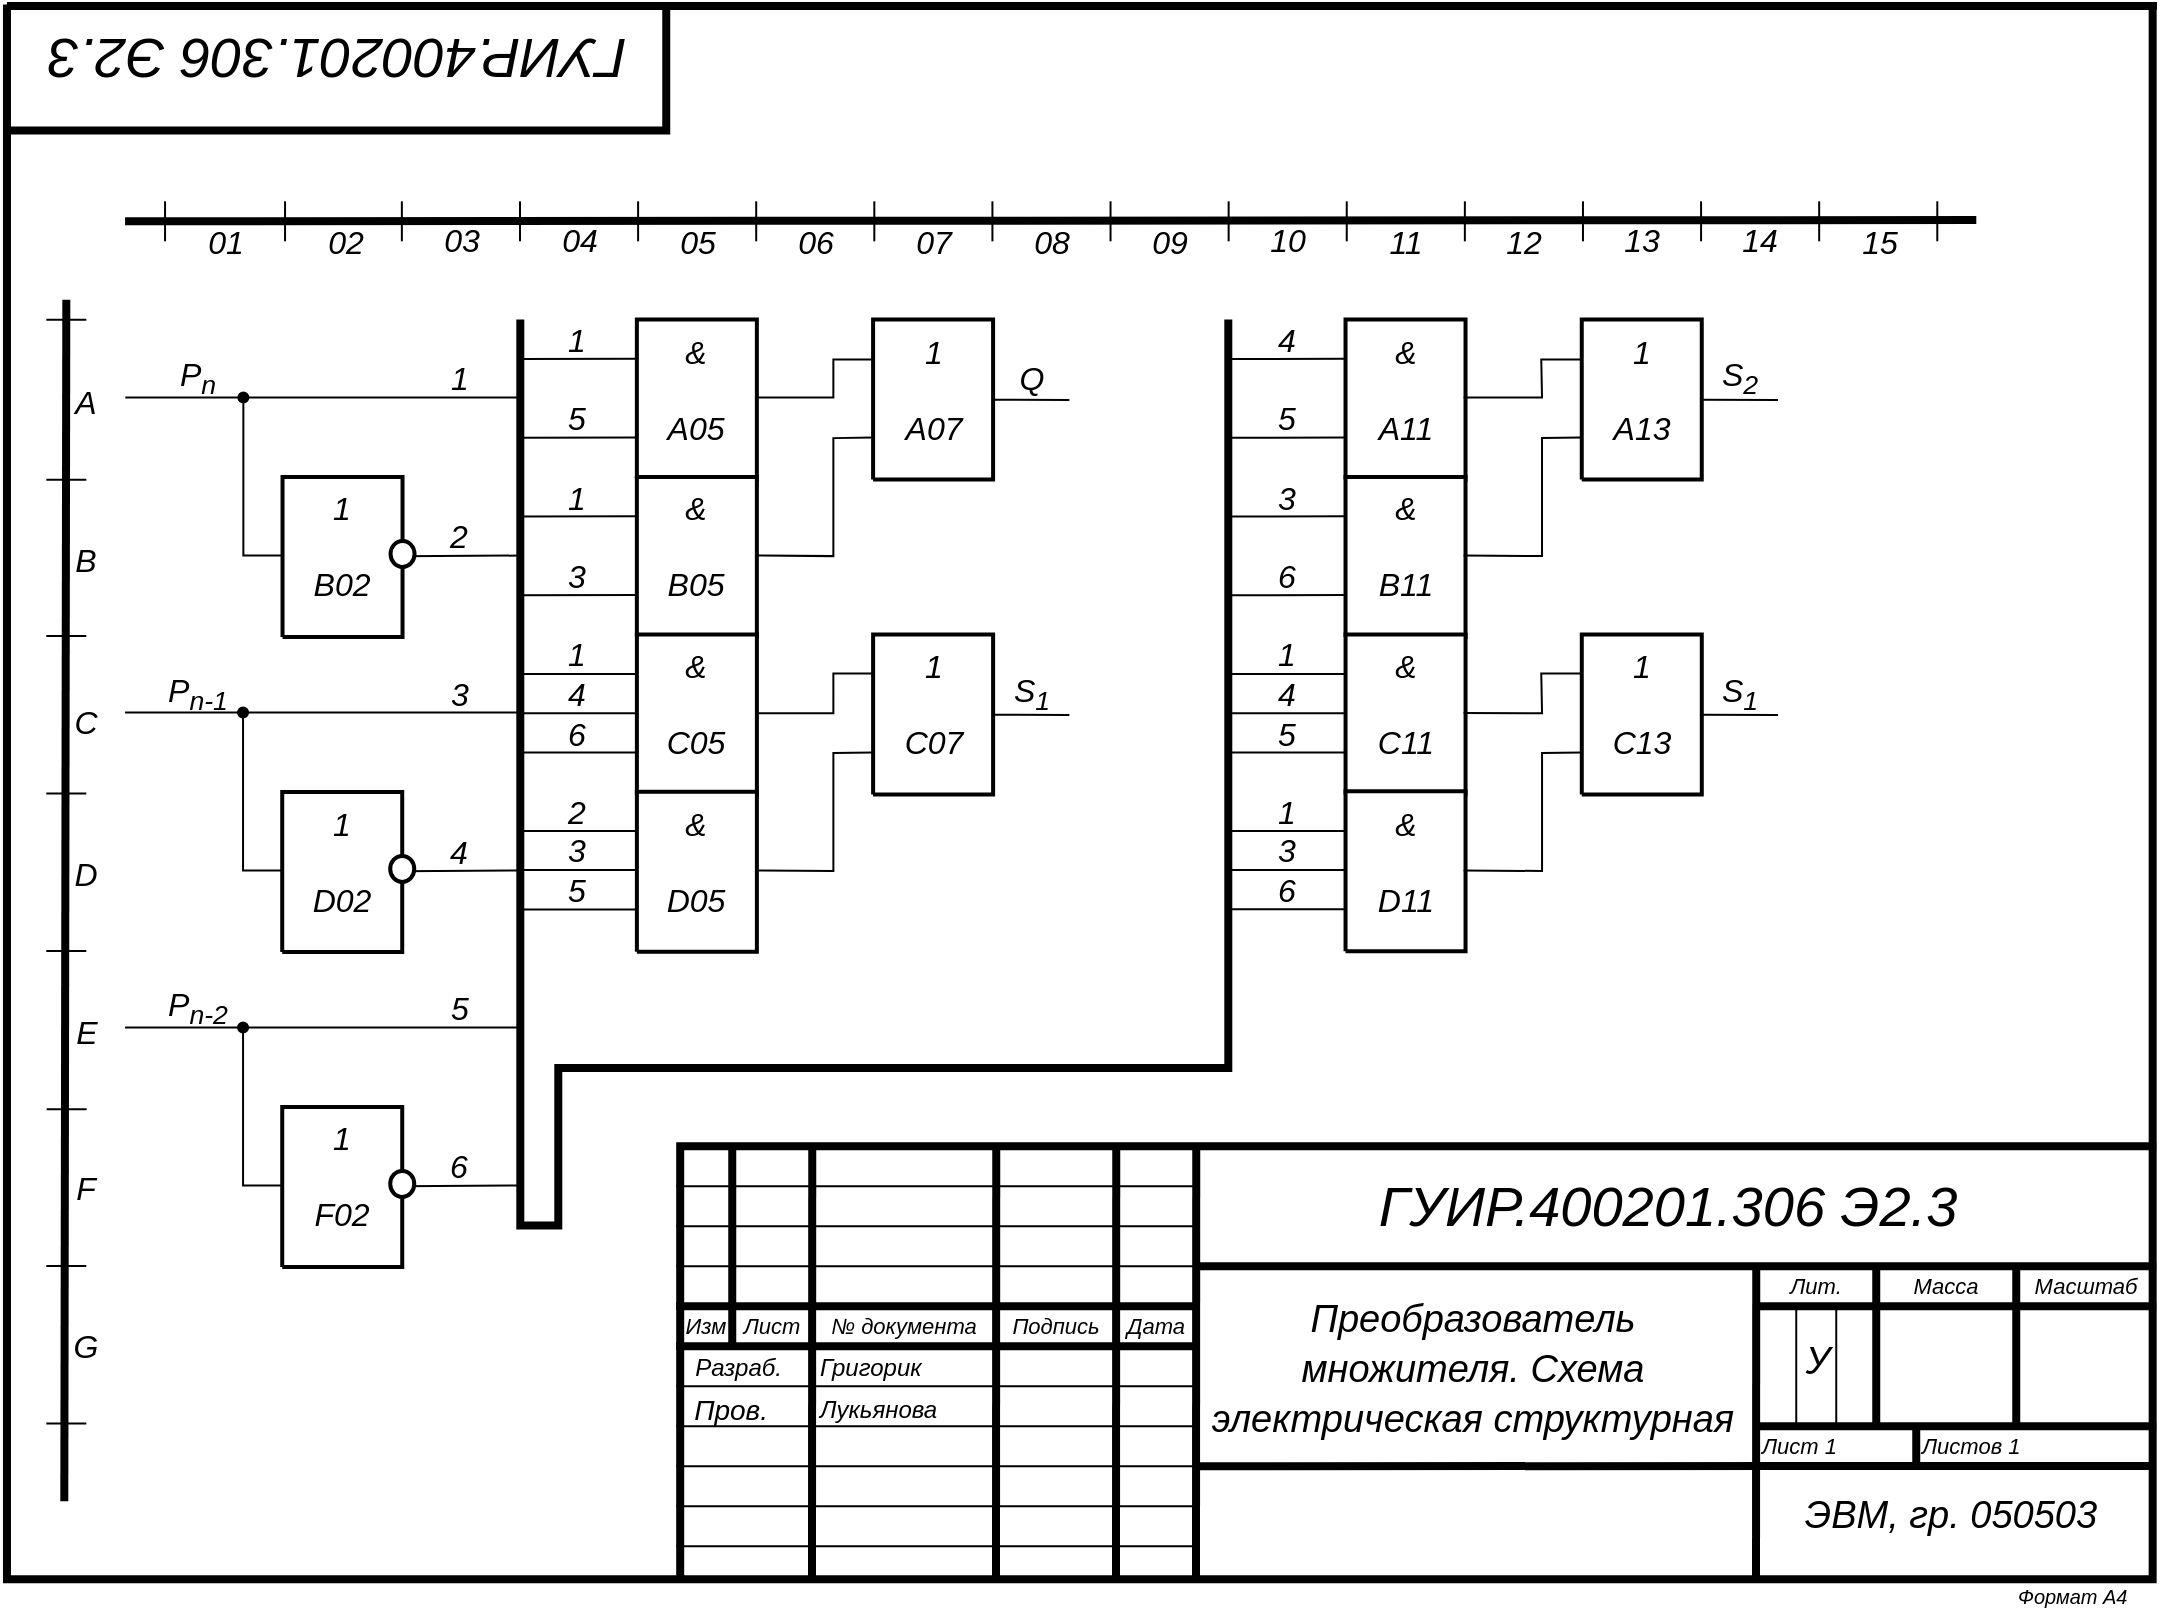 <mxfile version="13.9.9" type="device"><diagram id="SnosCCXh67-agVmC5AVN" name="Страница 1"><mxGraphModel dx="1643" dy="-1383" grid="1" gridSize="19.685" guides="0" tooltips="1" connect="0" arrows="0" fold="1" page="1" pageScale="1" pageWidth="1169" pageHeight="827" math="0" shadow="0"><root><mxCell id="0"/><mxCell id="1" parent="0"/><mxCell id="EZQ8U500TWnNpvFb8ngN-8" value="" style="endArrow=none;html=1;fontStyle=2" parent="1" edge="1"><mxGeometry width="50" height="50" relative="1" as="geometry"><mxPoint x="-895.68" y="1949.16" as="sourcePoint"/><mxPoint x="-836.32" y="1948.78" as="targetPoint"/></mxGeometry></mxCell><mxCell id="EZQ8U500TWnNpvFb8ngN-2" value="" style="endArrow=none;html=1;fontStyle=2" parent="1" edge="1"><mxGeometry width="50" height="50" relative="1" as="geometry"><mxPoint x="-1033.32" y="1869.78" as="sourcePoint"/><mxPoint x="-836.32" y="1869.78" as="targetPoint"/></mxGeometry></mxCell><mxCell id="EZQ8U500TWnNpvFb8ngN-3" value="&lt;span style=&quot;font-size: 16px&quot;&gt;&lt;span&gt;P&lt;sub&gt;n&lt;/sub&gt;&lt;/span&gt;&lt;/span&gt;" style="text;html=1;strokeColor=none;fillColor=none;align=center;verticalAlign=middle;whiteSpace=wrap;rounded=0;fontStyle=2" parent="1" vertex="1"><mxGeometry x="-1016.58" y="1850.41" width="40" height="20" as="geometry"/></mxCell><mxCell id="EZQ8U500TWnNpvFb8ngN-5" value="&lt;p style=&quot;margin-left: 0 ; margin-right: 0 ; margin-top: 0px ; margin-bottom: 0px ; text-indent: 0 ; direction: ltr&quot;&gt;&lt;font style=&quot;font-size: 16px ; font-family: &amp;quot;arial&amp;quot; ; color: #000000 ; direction: ltr ; letter-spacing: 0px ; line-height: 120% ; opacity: 1&quot;&gt;&lt;span&gt;1&lt;br&gt;&lt;br&gt;&lt;/span&gt;&lt;/font&gt;&lt;font style=&quot;font-size: 16px ; font-family: &amp;quot;arial&amp;quot; ; color: #000000 ; direction: ltr ; letter-spacing: 0px ; line-height: 120% ; opacity: 1&quot;&gt;&lt;span&gt;B02&lt;br&gt;&lt;/span&gt;&lt;/font&gt;&lt;/p&gt;" style="verticalAlign=top;align=center;vsdxID=2646;fillColor=#FFFFFF;gradientColor=none;shape=stencil(nZBLDoAgDERP0z3SIyjew0SURgSD+Lu9kMZoXLhwN9O+tukAlrNpJg1SzDH4QW/URgNYgZTkjA4UkwJUgGXng+6DX1zLfmoymdXo17xh5zmRJ6Q42BWCfc2oJfdAr+Yv+AP9Cb7OJ3H/2JG1HNGz/84klThPVCc=);strokeColor=#000000;strokeWidth=2;labelBackgroundColor=none;rounded=0;html=1;whiteSpace=wrap;fontStyle=2" parent="1" vertex="1"><mxGeometry x="-954.73" y="1909.47" width="60" height="80" as="geometry"/></mxCell><mxCell id="EZQ8U500TWnNpvFb8ngN-6" style="vsdxID=2647;fillColor=#FFFFFF;gradientColor=none;shape=stencil(vVHLDsIgEPwajiQI6RfU+h8bu22JCGRB2/69kG1iazx58DazM/vIjjBtmiCi0CplCjecbZ8nYc5Ca+snJJsLEqYTph0C4Ujh4XvmEaqzont41gkL96naodXKrGF6YSfQtUi0OXXDVlqPfJNP6usotUhYbJIUMmQb/GGrAxpRljVycDBuc1hKM2LclX8/7H9nFfB+82Cd45T2+mcspcSRmu4F);strokeColor=#000000;strokeWidth=2;labelBackgroundColor=none;rounded=0;html=1;whiteSpace=wrap;fontStyle=2" parent="1" vertex="1"><mxGeometry x="-900.73" y="1941.47" width="12" height="13" as="geometry"/></mxCell><mxCell id="EZQ8U500TWnNpvFb8ngN-7" style="vsdxID=2643;edgeStyle=none;startArrow=oval;endArrow=none;startSize=5;endSize=5;strokeColor=#000000;spacingTop=0;spacingBottom=0;spacingLeft=0;spacingRight=0;verticalAlign=middle;html=1;labelBackgroundColor=#ffffff;rounded=0;fontStyle=2" parent="1" edge="1"><mxGeometry relative="1" as="geometry"><Array as="points"><mxPoint x="-974.32" y="1948.78"/></Array><mxPoint x="-974.32" y="1869.78" as="sourcePoint"/><mxPoint x="-954.32" y="1948.78" as="targetPoint"/></mxGeometry></mxCell><mxCell id="EZQ8U500TWnNpvFb8ngN-16" style="vsdxID=2536;edgeStyle=none;startArrow=none;endArrow=none;startSize=3;endSize=3;strokeColor=#000000;spacingTop=-2;spacingBottom=-2;spacingLeft=-2;spacingRight=-2;verticalAlign=middle;html=1;labelBackgroundColor=#ffffff;rounded=0;fontStyle=2" parent="1" edge="1"><mxGeometry relative="1" as="geometry"><mxPoint as="offset"/><Array as="points"/><mxPoint x="-1072.84" y="2382.72" as="sourcePoint"/><mxPoint x="-1052.84" y="2382.72" as="targetPoint"/></mxGeometry></mxCell><mxCell id="EZQ8U500TWnNpvFb8ngN-17" style="vsdxID=2535;edgeStyle=none;startArrow=none;endArrow=none;startSize=3;endSize=3;strokeColor=#000000;spacingTop=-2;spacingBottom=-2;spacingLeft=-2;spacingRight=-2;verticalAlign=middle;html=1;labelBackgroundColor=#ffffff;rounded=0;fontStyle=2" parent="1" edge="1"><mxGeometry relative="1" as="geometry"><mxPoint as="offset"/><Array as="points"/><mxPoint x="-1072.84" y="2303.98" as="sourcePoint"/><mxPoint x="-1052.84" y="2303.98" as="targetPoint"/></mxGeometry></mxCell><mxCell id="EZQ8U500TWnNpvFb8ngN-18" style="vsdxID=2534;edgeStyle=none;startArrow=none;endArrow=none;startSize=3;endSize=3;strokeColor=#000000;spacingTop=-2;spacingBottom=-2;spacingLeft=-2;spacingRight=-2;verticalAlign=middle;html=1;labelBackgroundColor=#ffffff;rounded=0;fontStyle=2" parent="1" edge="1"><mxGeometry relative="1" as="geometry"><mxPoint as="offset"/><Array as="points"/><mxPoint x="-1052.68" y="2225.59" as="sourcePoint"/><mxPoint x="-1072.68" y="2225.59" as="targetPoint"/></mxGeometry></mxCell><mxCell id="EZQ8U500TWnNpvFb8ngN-19" style="vsdxID=2533;edgeStyle=none;startArrow=none;endArrow=none;startSize=3;endSize=3;strokeColor=#000000;spacingTop=-2;spacingBottom=-2;spacingLeft=-2;spacingRight=-2;verticalAlign=middle;html=1;labelBackgroundColor=#ffffff;rounded=0;fontStyle=2" parent="1" edge="1"><mxGeometry relative="1" as="geometry"><mxPoint as="offset"/><Array as="points"/><mxPoint x="-1072.84" y="2146.5" as="sourcePoint"/><mxPoint x="-1052.84" y="2146.5" as="targetPoint"/></mxGeometry></mxCell><mxCell id="EZQ8U500TWnNpvFb8ngN-20" style="vsdxID=2532;edgeStyle=none;startArrow=none;endArrow=none;startSize=3;endSize=3;strokeColor=#000000;spacingTop=-2;spacingBottom=-2;spacingLeft=-2;spacingRight=-2;verticalAlign=middle;html=1;labelBackgroundColor=#ffffff;rounded=0;fontStyle=2" parent="1" edge="1"><mxGeometry relative="1" as="geometry"><mxPoint as="offset"/><Array as="points"/><mxPoint x="-1072.84" y="2067.76" as="sourcePoint"/><mxPoint x="-1052.84" y="2067.76" as="targetPoint"/></mxGeometry></mxCell><mxCell id="EZQ8U500TWnNpvFb8ngN-21" style="vsdxID=2531;edgeStyle=none;startArrow=none;endArrow=none;startSize=3;endSize=3;strokeColor=#000000;spacingTop=-2;spacingBottom=-2;spacingLeft=-2;spacingRight=-2;verticalAlign=middle;html=1;labelBackgroundColor=#ffffff;rounded=0;fontStyle=2" parent="1" edge="1"><mxGeometry relative="1" as="geometry"><mxPoint as="offset"/><Array as="points"/><mxPoint x="-1072.84" y="1989.02" as="sourcePoint"/><mxPoint x="-1052.84" y="1989.02" as="targetPoint"/></mxGeometry></mxCell><mxCell id="EZQ8U500TWnNpvFb8ngN-22" style="vsdxID=2530;edgeStyle=none;startArrow=none;endArrow=none;startSize=3;endSize=3;strokeColor=#000000;spacingTop=-2;spacingBottom=-2;spacingLeft=-2;spacingRight=-2;verticalAlign=middle;html=1;labelBackgroundColor=#ffffff;rounded=0;fontStyle=2" parent="1" edge="1"><mxGeometry relative="1" as="geometry"><mxPoint as="offset"/><Array as="points"/><mxPoint x="-1072.84" y="1910.86" as="sourcePoint"/><mxPoint x="-1052.84" y="1910.86" as="targetPoint"/></mxGeometry></mxCell><mxCell id="EZQ8U500TWnNpvFb8ngN-23" style="vsdxID=2546;edgeStyle=none;startArrow=none;endArrow=none;startSize=3;endSize=3;strokeWidth=4;strokeColor=#000000;spacingTop=-2;spacingBottom=-2;spacingLeft=-2;spacingRight=-2;verticalAlign=middle;html=1;labelBackgroundColor=#ffffff;rounded=0;fontStyle=2" parent="1" edge="1"><mxGeometry relative="1" as="geometry"><Array as="points"/><mxPoint x="-1062.84" y="1820.86" as="sourcePoint"/><mxPoint x="-1063.85" y="2421.68" as="targetPoint"/></mxGeometry></mxCell><mxCell id="EZQ8U500TWnNpvFb8ngN-24" style="vsdxID=2529;edgeStyle=none;startArrow=none;endArrow=none;startSize=3;endSize=3;strokeColor=#000000;spacingTop=-2;spacingBottom=-2;spacingLeft=-2;spacingRight=-2;verticalAlign=middle;html=1;labelBackgroundColor=#ffffff;rounded=0;fontStyle=2" parent="1" edge="1"><mxGeometry relative="1" as="geometry"><mxPoint as="offset"/><Array as="points"/><mxPoint x="-1072.84" y="1830.86" as="sourcePoint"/><mxPoint x="-1052.84" y="1830.86" as="targetPoint"/></mxGeometry></mxCell><mxCell id="EZQ8U500TWnNpvFb8ngN-25" value="&lt;font style=&quot;font-size:16px;font-family:Arial;color:#000000;direction:ltr;letter-spacing:0px;line-height:120%;opacity:1&quot;&gt;&lt;span&gt;A&lt;br&gt;&lt;/span&gt;&lt;/font&gt;" style="verticalAlign=middle;align=center;vsdxID=2538;fillColor=none;gradientColor=none;shape=stencil(nZBLDoAgDERP0z3SIyjew0SURgSD+Lu9kMZoXLhwN9O+tukAlrNpJg1SzDH4QW/URgNYgZTkjA4UkwJUgGXng+6DX1zLfmoymdXo17xh5zmRJ6Q42BWCfc2oJfdAr+Yv+AP9Cb7OJ3H/2JG1HNGz/84klThPVCc=);strokeColor=none;spacingTop=-2;spacingBottom=-2;spacingLeft=-2;spacingRight=-2;labelBackgroundColor=none;rounded=0;html=1;whiteSpace=wrap;fontStyle=2" parent="1" vertex="1"><mxGeometry x="-1062.84" y="1831.86" width="20" height="80" as="geometry"/></mxCell><mxCell id="EZQ8U500TWnNpvFb8ngN-26" value="&lt;font style=&quot;font-size:16px;font-family:Arial;color:#000000;direction:ltr;letter-spacing:0px;line-height:120%;opacity:1&quot;&gt;&lt;span&gt;B&lt;br&gt;&lt;/span&gt;&lt;/font&gt;" style="verticalAlign=middle;align=center;vsdxID=2539;fillColor=none;gradientColor=none;shape=stencil(nZBLDoAgDERP0z3SIyjew0SURgSD+Lu9kMZoXLhwN9O+tukAlrNpJg1SzDH4QW/URgNYgZTkjA4UkwJUgGXng+6DX1zLfmoymdXo17xh5zmRJ6Q42BWCfc2oJfdAr+Yv+AP9Cb7OJ3H/2JG1HNGz/84klThPVCc=);strokeColor=none;spacingTop=-2;spacingBottom=-2;spacingLeft=-2;spacingRight=-2;labelBackgroundColor=none;rounded=0;html=1;whiteSpace=wrap;fontStyle=2" parent="1" vertex="1"><mxGeometry x="-1062.84" y="1910.86" width="20" height="80" as="geometry"/></mxCell><mxCell id="EZQ8U500TWnNpvFb8ngN-27" value="&lt;font style=&quot;font-size:16px;font-family:Arial;color:#000000;direction:ltr;letter-spacing:0px;line-height:120%;opacity:1&quot;&gt;&lt;span&gt;C&lt;br&gt;&lt;/span&gt;&lt;/font&gt;" style="verticalAlign=middle;align=center;vsdxID=2540;fillColor=none;gradientColor=none;shape=stencil(nZBLDoAgDERP0z3SIyjew0SURgSD+Lu9kMZoXLhwN9O+tukAlrNpJg1SzDH4QW/URgNYgZTkjA4UkwJUgGXng+6DX1zLfmoymdXo17xh5zmRJ6Q42BWCfc2oJfdAr+Yv+AP9Cb7OJ3H/2JG1HNGz/84klThPVCc=);strokeColor=none;spacingTop=-2;spacingBottom=-2;spacingLeft=-2;spacingRight=-2;labelBackgroundColor=none;rounded=0;html=1;whiteSpace=wrap;fontStyle=2" parent="1" vertex="1"><mxGeometry x="-1062.84" y="1991.86" width="20" height="80" as="geometry"/></mxCell><mxCell id="EZQ8U500TWnNpvFb8ngN-28" value="&lt;font style=&quot;font-size:16px;font-family:Arial;color:#000000;direction:ltr;letter-spacing:0px;line-height:120%;opacity:1&quot;&gt;&lt;span&gt;D&lt;br&gt;&lt;/span&gt;&lt;/font&gt;" style="verticalAlign=middle;align=center;vsdxID=2541;fillColor=none;gradientColor=none;shape=stencil(nZBLDoAgDERP0z3SIyjew0SURgSD+Lu9kMZoXLhwN9O+tukAlrNpJg1SzDH4QW/URgNYgZTkjA4UkwJUgGXng+6DX1zLfmoymdXo17xh5zmRJ6Q42BWCfc2oJfdAr+Yv+AP9Cb7OJ3H/2JG1HNGz/84klThPVCc=);strokeColor=none;spacingTop=-2;spacingBottom=-2;spacingLeft=-2;spacingRight=-2;labelBackgroundColor=none;rounded=0;html=1;whiteSpace=wrap;fontStyle=2" parent="1" vertex="1"><mxGeometry x="-1062.84" y="2067.76" width="20" height="80" as="geometry"/></mxCell><mxCell id="EZQ8U500TWnNpvFb8ngN-29" value="&lt;font style=&quot;font-size:16px;font-family:Arial;color:#000000;direction:ltr;letter-spacing:0px;line-height:120%;opacity:1&quot;&gt;&lt;span&gt;E&lt;br&gt;&lt;/span&gt;&lt;/font&gt;" style="verticalAlign=middle;align=center;vsdxID=2542;fillColor=none;gradientColor=none;shape=stencil(nZBLDoAgDERP0z3SIyjew0SURgSD+Lu9kMZoXLhwN9O+tukAlrNpJg1SzDH4QW/URgNYgZTkjA4UkwJUgGXng+6DX1zLfmoymdXo17xh5zmRJ6Q42BWCfc2oJfdAr+Yv+AP9Cb7OJ3H/2JG1HNGz/84klThPVCc=);strokeColor=none;spacingTop=-2;spacingBottom=-2;spacingLeft=-2;spacingRight=-2;labelBackgroundColor=none;rounded=0;html=1;whiteSpace=wrap;fontStyle=2" parent="1" vertex="1"><mxGeometry x="-1062.84" y="2146.5" width="21" height="80" as="geometry"/></mxCell><mxCell id="EZQ8U500TWnNpvFb8ngN-30" value="&lt;font style=&quot;font-size:16px;font-family:Arial;color:#000000;direction:ltr;letter-spacing:0px;line-height:120%;opacity:1&quot;&gt;&lt;span&gt;F&lt;br&gt;&lt;/span&gt;&lt;/font&gt;" style="verticalAlign=middle;align=center;vsdxID=2543;fillColor=none;gradientColor=none;shape=stencil(nZBLDoAgDERP0z3SIyjew0SURgSD+Lu9kMZoXLhwN9O+tukAlrNpJg1SzDH4QW/URgNYgZTkjA4UkwJUgGXng+6DX1zLfmoymdXo17xh5zmRJ6Q42BWCfc2oJfdAr+Yv+AP9Cb7OJ3H/2JG1HNGz/84klThPVCc=);strokeColor=none;spacingTop=-2;spacingBottom=-2;spacingLeft=-2;spacingRight=-2;labelBackgroundColor=none;rounded=0;html=1;whiteSpace=wrap;fontStyle=2" parent="1" vertex="1"><mxGeometry x="-1062.84" y="2225.24" width="20" height="80" as="geometry"/></mxCell><mxCell id="EZQ8U500TWnNpvFb8ngN-31" value="&lt;font style=&quot;font-size:16px;font-family:Arial;color:#000000;direction:ltr;letter-spacing:0px;line-height:120%;opacity:1&quot;&gt;&lt;span&gt;G&lt;br&gt;&lt;/span&gt;&lt;/font&gt;" style="verticalAlign=middle;align=center;vsdxID=2544;fillColor=none;gradientColor=none;shape=stencil(nZBLDoAgDERP0z3SIyjew0SURgSD+Lu9kMZoXLhwN9O+tukAlrNpJg1SzDH4QW/URgNYgZTkjA4UkwJUgGXng+6DX1zLfmoymdXo17xh5zmRJ6Q42BWCfc2oJfdAr+Yv+AP9Cb7OJ3H/2JG1HNGz/84klThPVCc=);strokeColor=none;spacingTop=-2;spacingBottom=-2;spacingLeft=-2;spacingRight=-2;labelBackgroundColor=none;rounded=0;html=1;whiteSpace=wrap;fontStyle=2" parent="1" vertex="1"><mxGeometry x="-1062.84" y="2303.98" width="20" height="80" as="geometry"/></mxCell><mxCell id="EZQ8U500TWnNpvFb8ngN-50" style="vsdxID=2563;edgeStyle=none;startArrow=none;endArrow=none;startSize=3;endSize=3;strokeColor=#000000;spacingTop=-2;spacingBottom=-2;spacingLeft=-2;spacingRight=-2;verticalAlign=middle;html=1;labelBackgroundColor=#ffffff;rounded=0;fontStyle=2" parent="1" edge="1"><mxGeometry relative="1" as="geometry"><Array as="points"/><mxPoint x="-599.79" y="1771.65" as="sourcePoint"/><mxPoint x="-599.79" y="1791.65" as="targetPoint"/></mxGeometry></mxCell><mxCell id="EZQ8U500TWnNpvFb8ngN-51" style="vsdxID=2562;edgeStyle=none;startArrow=none;endArrow=none;startSize=3;endSize=3;strokeColor=#000000;spacingTop=-2;spacingBottom=-2;spacingLeft=-2;spacingRight=-2;verticalAlign=middle;html=1;labelBackgroundColor=#ffffff;rounded=0;fontStyle=2" parent="1" edge="1"><mxGeometry relative="1" as="geometry"><Array as="points"/><mxPoint x="-540.73" y="1771.65" as="sourcePoint"/><mxPoint x="-540.73" y="1791.65" as="targetPoint"/></mxGeometry></mxCell><mxCell id="EZQ8U500TWnNpvFb8ngN-52" style="vsdxID=2561;edgeStyle=none;startArrow=none;endArrow=none;startSize=3;endSize=3;strokeColor=#000000;spacingTop=-2;spacingBottom=-2;spacingLeft=-2;spacingRight=-2;verticalAlign=middle;html=1;labelBackgroundColor=#ffffff;rounded=0;fontStyle=2" parent="1" edge="1"><mxGeometry relative="1" as="geometry"><Array as="points"/><mxPoint x="-481.68" y="1771.65" as="sourcePoint"/><mxPoint x="-481.68" y="1791.65" as="targetPoint"/></mxGeometry></mxCell><mxCell id="EZQ8U500TWnNpvFb8ngN-53" style="vsdxID=2560;edgeStyle=none;startArrow=none;endArrow=none;startSize=3;endSize=3;strokeColor=#000000;spacingTop=-2;spacingBottom=-2;spacingLeft=-2;spacingRight=-2;verticalAlign=middle;html=1;labelBackgroundColor=#ffffff;rounded=0;fontStyle=2" parent="1" edge="1"><mxGeometry relative="1" as="geometry"><Array as="points"/><mxPoint x="-658.84" y="1771.65" as="sourcePoint"/><mxPoint x="-658.84" y="1791.65" as="targetPoint"/></mxGeometry></mxCell><mxCell id="EZQ8U500TWnNpvFb8ngN-54" style="vsdxID=2559;edgeStyle=none;startArrow=none;endArrow=none;startSize=3;endSize=3;strokeColor=#000000;spacingTop=-2;spacingBottom=-2;spacingLeft=-2;spacingRight=-2;verticalAlign=middle;html=1;labelBackgroundColor=#ffffff;rounded=0;fontStyle=2" parent="1" edge="1"><mxGeometry relative="1" as="geometry"><Array as="points"/><mxPoint x="-717.9" y="1771.65" as="sourcePoint"/><mxPoint x="-717.9" y="1791.65" as="targetPoint"/></mxGeometry></mxCell><mxCell id="EZQ8U500TWnNpvFb8ngN-55" style="vsdxID=2558;edgeStyle=none;startArrow=none;endArrow=none;startSize=3;endSize=3;strokeColor=#000000;spacingTop=-2;spacingBottom=-2;spacingLeft=-2;spacingRight=-2;verticalAlign=middle;html=1;labelBackgroundColor=#ffffff;rounded=0;fontStyle=2" parent="1" edge="1"><mxGeometry relative="1" as="geometry"><Array as="points"/><mxPoint x="-776.95" y="1771.65" as="sourcePoint"/><mxPoint x="-776.95" y="1791.65" as="targetPoint"/></mxGeometry></mxCell><mxCell id="EZQ8U500TWnNpvFb8ngN-56" style="vsdxID=2557;edgeStyle=none;startArrow=none;endArrow=none;startSize=3;endSize=3;strokeColor=#000000;spacingTop=-2;spacingBottom=-2;spacingLeft=-2;spacingRight=-2;verticalAlign=middle;html=1;labelBackgroundColor=#ffffff;rounded=0;fontStyle=2" parent="1" edge="1"><mxGeometry relative="1" as="geometry"><Array as="points"/><mxPoint x="-836.01" y="1771.65" as="sourcePoint"/><mxPoint x="-836.01" y="1791.65" as="targetPoint"/></mxGeometry></mxCell><mxCell id="EZQ8U500TWnNpvFb8ngN-57" style="vsdxID=2556;edgeStyle=none;startArrow=none;endArrow=none;startSize=3;endSize=3;strokeColor=#000000;spacingTop=-2;spacingBottom=-2;spacingLeft=-2;spacingRight=-2;verticalAlign=middle;html=1;labelBackgroundColor=#ffffff;rounded=0;fontStyle=2" parent="1" edge="1"><mxGeometry relative="1" as="geometry"><Array as="points"/><mxPoint x="-895.07" y="1771.65" as="sourcePoint"/><mxPoint x="-895.07" y="1791.65" as="targetPoint"/></mxGeometry></mxCell><mxCell id="EZQ8U500TWnNpvFb8ngN-58" style="vsdxID=2555;edgeStyle=none;startArrow=none;endArrow=none;startSize=3;endSize=3;strokeColor=#000000;spacingTop=-2;spacingBottom=-2;spacingLeft=-2;spacingRight=-2;verticalAlign=middle;html=1;labelBackgroundColor=#ffffff;rounded=0;fontStyle=2" parent="1" edge="1"><mxGeometry relative="1" as="geometry"><Array as="points"/><mxPoint x="-953.47" y="1771.65" as="sourcePoint"/><mxPoint x="-953.47" y="1791.65" as="targetPoint"/></mxGeometry></mxCell><mxCell id="EZQ8U500TWnNpvFb8ngN-64" style="vsdxID=2581;edgeStyle=none;startArrow=none;endArrow=none;startSize=3;endSize=3;strokeColor=#000000;spacingTop=-2;spacingBottom=-2;spacingLeft=-2;spacingRight=-2;verticalAlign=middle;html=1;labelBackgroundColor=#ffffff;rounded=0;fontStyle=2" parent="1" edge="1"><mxGeometry relative="1" as="geometry"><Array as="points"/><mxPoint x="-127.35" y="1771.65" as="sourcePoint"/><mxPoint x="-127.35" y="1791.65" as="targetPoint"/></mxGeometry></mxCell><mxCell id="EZQ8U500TWnNpvFb8ngN-65" style="vsdxID=2580;edgeStyle=none;startArrow=none;endArrow=none;startSize=3;endSize=3;strokeColor=#000000;spacingTop=-2;spacingBottom=-2;spacingLeft=-2;spacingRight=-2;verticalAlign=middle;html=1;labelBackgroundColor=#ffffff;rounded=0;fontStyle=2" parent="1" edge="1"><mxGeometry relative="1" as="geometry"><Array as="points"/><mxPoint x="-186.41" y="1771.65" as="sourcePoint"/><mxPoint x="-186.41" y="1791.65" as="targetPoint"/></mxGeometry></mxCell><mxCell id="EZQ8U500TWnNpvFb8ngN-66" style="vsdxID=2579;edgeStyle=none;startArrow=none;endArrow=none;startSize=3;endSize=3;strokeColor=#000000;spacingTop=-2;spacingBottom=-2;spacingLeft=-2;spacingRight=-2;verticalAlign=middle;html=1;labelBackgroundColor=#ffffff;rounded=0;fontStyle=2" parent="1" edge="1"><mxGeometry relative="1" as="geometry"><Array as="points"/><mxPoint x="-245.46" y="1771.65" as="sourcePoint"/><mxPoint x="-245.46" y="1791.65" as="targetPoint"/></mxGeometry></mxCell><mxCell id="EZQ8U500TWnNpvFb8ngN-67" style="vsdxID=2578;edgeStyle=none;startArrow=none;endArrow=none;startSize=3;endSize=3;strokeColor=#000000;spacingTop=-2;spacingBottom=-2;spacingLeft=-2;spacingRight=-2;verticalAlign=middle;html=1;labelBackgroundColor=#ffffff;rounded=0;fontStyle=2" parent="1" edge="1"><mxGeometry relative="1" as="geometry"><Array as="points"/><mxPoint x="-304.52" y="1771.65" as="sourcePoint"/><mxPoint x="-304.52" y="1791.65" as="targetPoint"/></mxGeometry></mxCell><mxCell id="EZQ8U500TWnNpvFb8ngN-68" style="vsdxID=2577;edgeStyle=none;startArrow=none;endArrow=none;startSize=3;endSize=3;strokeColor=#000000;spacingTop=-2;spacingBottom=-2;spacingLeft=-2;spacingRight=-2;verticalAlign=middle;html=1;labelBackgroundColor=#ffffff;rounded=0;fontStyle=2" parent="1" edge="1"><mxGeometry relative="1" as="geometry"><Array as="points"/><mxPoint x="-363.57" y="1771.65" as="sourcePoint"/><mxPoint x="-363.57" y="1791.65" as="targetPoint"/></mxGeometry></mxCell><mxCell id="EZQ8U500TWnNpvFb8ngN-69" style="vsdxID=2576;edgeStyle=none;startArrow=none;endArrow=none;startSize=3;endSize=3;strokeColor=#000000;spacingTop=-2;spacingBottom=-2;spacingLeft=-2;spacingRight=-2;verticalAlign=middle;html=1;labelBackgroundColor=#ffffff;rounded=0;fontStyle=2" parent="1" edge="1"><mxGeometry relative="1" as="geometry"><Array as="points"/><mxPoint x="-422.63" y="1771.65" as="sourcePoint"/><mxPoint x="-422.63" y="1791.65" as="targetPoint"/></mxGeometry></mxCell><mxCell id="EZQ8U500TWnNpvFb8ngN-73" style="vsdxID=2554;edgeStyle=none;startArrow=none;endArrow=none;startSize=3;endSize=3;strokeColor=#000000;spacingTop=-2;spacingBottom=-2;spacingLeft=-2;spacingRight=-2;verticalAlign=middle;html=1;labelBackgroundColor=#ffffff;rounded=0;fontStyle=2" parent="1" edge="1"><mxGeometry relative="1" as="geometry"><Array as="points"/><mxPoint x="-1013.47" y="1771.65" as="sourcePoint"/><mxPoint x="-1013.47" y="1791.65" as="targetPoint"/></mxGeometry></mxCell><mxCell id="EZQ8U500TWnNpvFb8ngN-74" style="vsdxID=2553;edgeStyle=none;startArrow=none;endArrow=none;startSize=3;endSize=3;strokeWidth=4;strokeColor=#000000;spacingTop=-2;spacingBottom=-2;spacingLeft=-2;spacingRight=-2;verticalAlign=middle;html=1;labelBackgroundColor=#ffffff;rounded=0;fontStyle=2" parent="1" edge="1"><mxGeometry relative="1" as="geometry"><mxPoint as="offset"/><Array as="points"/><mxPoint x="-1033.47" y="1781.65" as="sourcePoint"/><mxPoint x="-107.85" y="1781" as="targetPoint"/></mxGeometry></mxCell><mxCell id="EZQ8U500TWnNpvFb8ngN-75" value="&lt;font style=&quot;font-size:16px;font-family:Arial;color:#000000;direction:ltr;letter-spacing:0px;line-height:120%;opacity:1&quot;&gt;&lt;span&gt;01&lt;br&gt;&lt;/span&gt;&lt;/font&gt;" style="verticalAlign=middle;align=center;vsdxID=2565;fillColor=none;gradientColor=none;shape=stencil(nZBLDoAgDERP0z3SIyjew0SURgSD+Lu9kMZoXLhwN9O+tukAlrNpJg1SzDH4QW/URgNYgZTkjA4UkwJUgGXng+6DX1zLfmoymdXo17xh5zmRJ6Q42BWCfc2oJfdAr+Yv+AP9Cb7OJ3H/2JG1HNGz/84klThPVCc=);strokeColor=none;spacingTop=-2;spacingBottom=-2;spacingLeft=-2;spacingRight=-2;labelBackgroundColor=none;rounded=0;html=1;whiteSpace=wrap;fontStyle=2" parent="1" vertex="1"><mxGeometry x="-1013.47" y="1781.65" width="60" height="20" as="geometry"/></mxCell><mxCell id="EZQ8U500TWnNpvFb8ngN-76" value="&lt;font style=&quot;font-size:16px;font-family:Arial;color:#000000;direction:ltr;letter-spacing:0px;line-height:120%;opacity:1&quot;&gt;&lt;span&gt;02&lt;br&gt;&lt;/span&gt;&lt;/font&gt;" style="verticalAlign=middle;align=center;vsdxID=2566;fillColor=none;gradientColor=none;shape=stencil(nZBLDoAgDERP0z3SIyjew0SURgSD+Lu9kMZoXLhwN9O+tukAlrNpJg1SzDH4QW/URgNYgZTkjA4UkwJUgGXng+6DX1zLfmoymdXo17xh5zmRJ6Q42BWCfc2oJfdAr+Yv+AP9Cb7OJ3H/2JG1HNGz/84klThPVCc=);strokeColor=none;spacingTop=-2;spacingBottom=-2;spacingLeft=-2;spacingRight=-2;labelBackgroundColor=none;rounded=0;html=1;whiteSpace=wrap;fontStyle=2" parent="1" vertex="1"><mxGeometry x="-953.47" y="1781.65" width="60" height="20" as="geometry"/></mxCell><mxCell id="EZQ8U500TWnNpvFb8ngN-77" value="&lt;font style=&quot;font-size:16px;font-family:Arial;color:#000000;direction:ltr;letter-spacing:0px;line-height:120%;opacity:1&quot;&gt;&lt;span&gt;03&lt;br&gt;&lt;/span&gt;&lt;/font&gt;" style="verticalAlign=middle;align=center;vsdxID=2567;fillColor=none;gradientColor=none;shape=stencil(nZBLDoAgDERP0z3SIyjew0SURgSD+Lu9kMZoXLhwN9O+tukAlrNpJg1SzDH4QW/URgNYgZTkjA4UkwJUgGXng+6DX1zLfmoymdXo17xh5zmRJ6Q42BWCfc2oJfdAr+Yv+AP9Cb7OJ3H/2JG1HNGz/84klThPVCc=);strokeColor=none;spacingTop=-2;spacingBottom=-2;spacingLeft=-2;spacingRight=-2;labelBackgroundColor=none;rounded=0;html=1;whiteSpace=wrap;fontStyle=2" parent="1" vertex="1"><mxGeometry x="-895.06" y="1781.65" width="60" height="19" as="geometry"/></mxCell><mxCell id="EZQ8U500TWnNpvFb8ngN-78" value="&lt;font style=&quot;font-size:16px;font-family:Arial;color:#000000;direction:ltr;letter-spacing:0px;line-height:120%;opacity:1&quot;&gt;&lt;span&gt;04&lt;br&gt;&lt;/span&gt;&lt;/font&gt;" style="verticalAlign=middle;align=center;vsdxID=2568;fillColor=none;gradientColor=none;shape=stencil(nZBLDoAgDERP0z3SIyjew0SURgSD+Lu9kMZoXLhwN9O+tukAlrNpJg1SzDH4QW/URgNYgZTkjA4UkwJUgGXng+6DX1zLfmoymdXo17xh5zmRJ6Q42BWCfc2oJfdAr+Yv+AP9Cb7OJ3H/2JG1HNGz/84klThPVCc=);strokeColor=none;spacingTop=-2;spacingBottom=-2;spacingLeft=-2;spacingRight=-2;labelBackgroundColor=none;rounded=0;html=1;whiteSpace=wrap;fontStyle=2" parent="1" vertex="1"><mxGeometry x="-836.01" y="1781.65" width="60" height="19" as="geometry"/></mxCell><mxCell id="EZQ8U500TWnNpvFb8ngN-79" value="&lt;font style=&quot;font-size:16px;font-family:Arial;color:#000000;direction:ltr;letter-spacing:0px;line-height:120%;opacity:1&quot;&gt;&lt;span&gt;05&lt;br&gt;&lt;/span&gt;&lt;/font&gt;" style="verticalAlign=middle;align=center;vsdxID=2569;fillColor=none;gradientColor=none;shape=stencil(nZBLDoAgDERP0z3SIyjew0SURgSD+Lu9kMZoXLhwN9O+tukAlrNpJg1SzDH4QW/URgNYgZTkjA4UkwJUgGXng+6DX1zLfmoymdXo17xh5zmRJ6Q42BWCfc2oJfdAr+Yv+AP9Cb7OJ3H/2JG1HNGz/84klThPVCc=);strokeColor=none;spacingTop=-2;spacingBottom=-2;spacingLeft=-2;spacingRight=-2;labelBackgroundColor=none;rounded=0;html=1;whiteSpace=wrap;fontStyle=2" parent="1" vertex="1"><mxGeometry x="-776.95" y="1781.65" width="60" height="20" as="geometry"/></mxCell><mxCell id="EZQ8U500TWnNpvFb8ngN-80" value="&lt;font style=&quot;font-size:16px;font-family:Arial;color:#000000;direction:ltr;letter-spacing:0px;line-height:120%;opacity:1&quot;&gt;&lt;span&gt;06&lt;br&gt;&lt;/span&gt;&lt;/font&gt;" style="verticalAlign=middle;align=center;vsdxID=2570;fillColor=none;gradientColor=none;shape=stencil(nZBLDoAgDERP0z3SIyjew0SURgSD+Lu9kMZoXLhwN9O+tukAlrNpJg1SzDH4QW/URgNYgZTkjA4UkwJUgGXng+6DX1zLfmoymdXo17xh5zmRJ6Q42BWCfc2oJfdAr+Yv+AP9Cb7OJ3H/2JG1HNGz/84klThPVCc=);strokeColor=none;spacingTop=-2;spacingBottom=-2;spacingLeft=-2;spacingRight=-2;labelBackgroundColor=none;rounded=0;html=1;whiteSpace=wrap;fontStyle=2" parent="1" vertex="1"><mxGeometry x="-717.9" y="1781.65" width="60" height="20" as="geometry"/></mxCell><mxCell id="EZQ8U500TWnNpvFb8ngN-81" value="&lt;font style=&quot;font-size:16px;font-family:Arial;color:#000000;direction:ltr;letter-spacing:0px;line-height:120%;opacity:1&quot;&gt;&lt;span&gt;07&lt;br&gt;&lt;/span&gt;&lt;/font&gt;" style="verticalAlign=middle;align=center;vsdxID=2571;fillColor=none;gradientColor=none;shape=stencil(nZBLDoAgDERP0z3SIyjew0SURgSD+Lu9kMZoXLhwN9O+tukAlrNpJg1SzDH4QW/URgNYgZTkjA4UkwJUgGXng+6DX1zLfmoymdXo17xh5zmRJ6Q42BWCfc2oJfdAr+Yv+AP9Cb7OJ3H/2JG1HNGz/84klThPVCc=);strokeColor=none;spacingTop=-2;spacingBottom=-2;spacingLeft=-2;spacingRight=-2;labelBackgroundColor=none;rounded=0;html=1;whiteSpace=wrap;fontStyle=2" parent="1" vertex="1"><mxGeometry x="-658.84" y="1781.65" width="60" height="20" as="geometry"/></mxCell><mxCell id="EZQ8U500TWnNpvFb8ngN-82" value="&lt;font style=&quot;font-size:16px;font-family:Arial;color:#000000;direction:ltr;letter-spacing:0px;line-height:120%;opacity:1&quot;&gt;&lt;span&gt;08&lt;br&gt;&lt;/span&gt;&lt;/font&gt;" style="verticalAlign=middle;align=center;vsdxID=2572;fillColor=none;gradientColor=none;shape=stencil(nZBLDoAgDERP0z3SIyjew0SURgSD+Lu9kMZoXLhwN9O+tukAlrNpJg1SzDH4QW/URgNYgZTkjA4UkwJUgGXng+6DX1zLfmoymdXo17xh5zmRJ6Q42BWCfc2oJfdAr+Yv+AP9Cb7OJ3H/2JG1HNGz/84klThPVCc=);strokeColor=none;spacingTop=-2;spacingBottom=-2;spacingLeft=-2;spacingRight=-2;labelBackgroundColor=none;rounded=0;html=1;whiteSpace=wrap;fontStyle=2" parent="1" vertex="1"><mxGeometry x="-599.79" y="1781.65" width="60" height="20" as="geometry"/></mxCell><mxCell id="EZQ8U500TWnNpvFb8ngN-83" value="&lt;font style=&quot;font-size:16px;font-family:Arial;color:#000000;direction:ltr;letter-spacing:0px;line-height:120%;opacity:1&quot;&gt;&lt;span&gt;09&lt;br&gt;&lt;/span&gt;&lt;/font&gt;" style="verticalAlign=middle;align=center;vsdxID=2573;fillColor=none;gradientColor=none;shape=stencil(nZBLDoAgDERP0z3SIyjew0SURgSD+Lu9kMZoXLhwN9O+tukAlrNpJg1SzDH4QW/URgNYgZTkjA4UkwJUgGXng+6DX1zLfmoymdXo17xh5zmRJ6Q42BWCfc2oJfdAr+Yv+AP9Cb7OJ3H/2JG1HNGz/84klThPVCc=);strokeColor=none;spacingTop=-2;spacingBottom=-2;spacingLeft=-2;spacingRight=-2;labelBackgroundColor=none;rounded=0;html=1;whiteSpace=wrap;fontStyle=2" parent="1" vertex="1"><mxGeometry x="-540.73" y="1781.65" width="60" height="20" as="geometry"/></mxCell><mxCell id="EZQ8U500TWnNpvFb8ngN-84" value="&lt;font style=&quot;font-size:16px;font-family:Arial;color:#000000;direction:ltr;letter-spacing:0px;line-height:120%;opacity:1&quot;&gt;&lt;span&gt;10&lt;br&gt;&lt;/span&gt;&lt;/font&gt;" style="verticalAlign=middle;align=center;vsdxID=2574;fillColor=none;gradientColor=none;shape=stencil(nZBLDoAgDERP0z3SIyjew0SURgSD+Lu9kMZoXLhwN9O+tukAlrNpJg1SzDH4QW/URgNYgZTkjA4UkwJUgGXng+6DX1zLfmoymdXo17xh5zmRJ6Q42BWCfc2oJfdAr+Yv+AP9Cb7OJ3H/2JG1HNGz/84klThPVCc=);strokeColor=none;spacingTop=-2;spacingBottom=-2;spacingLeft=-2;spacingRight=-2;labelBackgroundColor=none;rounded=0;html=1;whiteSpace=wrap;fontStyle=2" parent="1" vertex="1"><mxGeometry x="-481.68" y="1781.65" width="60" height="19" as="geometry"/></mxCell><mxCell id="EZQ8U500TWnNpvFb8ngN-85" value="&lt;font style=&quot;font-size:16px;font-family:Arial;color:#000000;direction:ltr;letter-spacing:0px;line-height:120%;opacity:1&quot;&gt;&lt;span&gt;11&lt;br&gt;&lt;/span&gt;&lt;/font&gt;" style="verticalAlign=middle;align=center;vsdxID=2587;fillColor=none;gradientColor=none;shape=stencil(nZBLDoAgDERP0z3SIyjew0SURgSD+Lu9kMZoXLhwN9O+tukAlrNpJg1SzDH4QW/URgNYgZTkjA4UkwJUgGXng+6DX1zLfmoymdXo17xh5zmRJ6Q42BWCfc2oJfdAr+Yv+AP9Cb7OJ3H/2JG1HNGz/84klThPVCc=);strokeColor=none;spacingTop=-2;spacingBottom=-2;spacingLeft=-2;spacingRight=-2;labelBackgroundColor=none;rounded=0;html=1;whiteSpace=wrap;fontStyle=2" parent="1" vertex="1"><mxGeometry x="-422.62" y="1781.65" width="60" height="20" as="geometry"/></mxCell><mxCell id="EZQ8U500TWnNpvFb8ngN-86" value="&lt;font style=&quot;font-size:16px;font-family:Arial;color:#000000;direction:ltr;letter-spacing:0px;line-height:120%;opacity:1&quot;&gt;&lt;span&gt;12&lt;br&gt;&lt;/span&gt;&lt;/font&gt;" style="verticalAlign=middle;align=center;vsdxID=2588;fillColor=none;gradientColor=none;shape=stencil(nZBLDoAgDERP0z3SIyjew0SURgSD+Lu9kMZoXLhwN9O+tukAlrNpJg1SzDH4QW/URgNYgZTkjA4UkwJUgGXng+6DX1zLfmoymdXo17xh5zmRJ6Q42BWCfc2oJfdAr+Yv+AP9Cb7OJ3H/2JG1HNGz/84klThPVCc=);strokeColor=none;spacingTop=-2;spacingBottom=-2;spacingLeft=-2;spacingRight=-2;labelBackgroundColor=none;rounded=0;html=1;whiteSpace=wrap;fontStyle=2" parent="1" vertex="1"><mxGeometry x="-363.57" y="1781.65" width="60" height="20" as="geometry"/></mxCell><mxCell id="EZQ8U500TWnNpvFb8ngN-87" value="&lt;font style=&quot;font-size:16px;font-family:Arial;color:#000000;direction:ltr;letter-spacing:0px;line-height:120%;opacity:1&quot;&gt;&lt;span&gt;13&lt;br&gt;&lt;/span&gt;&lt;/font&gt;" style="verticalAlign=middle;align=center;vsdxID=2589;fillColor=none;gradientColor=none;shape=stencil(nZBLDoAgDERP0z3SIyjew0SURgSD+Lu9kMZoXLhwN9O+tukAlrNpJg1SzDH4QW/URgNYgZTkjA4UkwJUgGXng+6DX1zLfmoymdXo17xh5zmRJ6Q42BWCfc2oJfdAr+Yv+AP9Cb7OJ3H/2JG1HNGz/84klThPVCc=);strokeColor=none;spacingTop=-2;spacingBottom=-2;spacingLeft=-2;spacingRight=-2;labelBackgroundColor=none;rounded=0;html=1;whiteSpace=wrap;fontStyle=2" parent="1" vertex="1"><mxGeometry x="-304.52" y="1781.65" width="60" height="19" as="geometry"/></mxCell><mxCell id="EZQ8U500TWnNpvFb8ngN-88" value="&lt;font style=&quot;font-size:16px;font-family:Arial;color:#000000;direction:ltr;letter-spacing:0px;line-height:120%;opacity:1&quot;&gt;&lt;span&gt;14&lt;br&gt;&lt;/span&gt;&lt;/font&gt;" style="verticalAlign=middle;align=center;vsdxID=2590;fillColor=none;gradientColor=none;shape=stencil(nZBLDoAgDERP0z3SIyjew0SURgSD+Lu9kMZoXLhwN9O+tukAlrNpJg1SzDH4QW/URgNYgZTkjA4UkwJUgGXng+6DX1zLfmoymdXo17xh5zmRJ6Q42BWCfc2oJfdAr+Yv+AP9Cb7OJ3H/2JG1HNGz/84klThPVCc=);strokeColor=none;spacingTop=-2;spacingBottom=-2;spacingLeft=-2;spacingRight=-2;labelBackgroundColor=none;rounded=0;html=1;whiteSpace=wrap;fontStyle=2" parent="1" vertex="1"><mxGeometry x="-245.62" y="1781.65" width="60" height="19" as="geometry"/></mxCell><mxCell id="EZQ8U500TWnNpvFb8ngN-89" value="&lt;font style=&quot;font-size:16px;font-family:Arial;color:#000000;direction:ltr;letter-spacing:0px;line-height:120%;opacity:1&quot;&gt;&lt;span&gt;15&lt;br&gt;&lt;/span&gt;&lt;/font&gt;" style="verticalAlign=middle;align=center;vsdxID=2591;fillColor=none;gradientColor=none;shape=stencil(nZBLDoAgDERP0z3SIyjew0SURgSD+Lu9kMZoXLhwN9O+tukAlrNpJg1SzDH4QW/URgNYgZTkjA4UkwJUgGXng+6DX1zLfmoymdXo17xh5zmRJ6Q42BWCfc2oJfdAr+Yv+AP9Cb7OJ3H/2JG1HNGz/84klThPVCc=);strokeColor=none;spacingTop=-2;spacingBottom=-2;spacingLeft=-2;spacingRight=-2;labelBackgroundColor=none;rounded=0;html=1;whiteSpace=wrap;fontStyle=2" parent="1" vertex="1"><mxGeometry x="-186.4" y="1781.65" width="60" height="20" as="geometry"/></mxCell><mxCell id="EZQ8U500TWnNpvFb8ngN-141" value="&lt;font style=&quot;font-size: 16px&quot;&gt;1&lt;/font&gt;" style="text;html=1;strokeColor=none;fillColor=none;align=center;verticalAlign=middle;whiteSpace=wrap;rounded=0;fontStyle=2" parent="1" vertex="1"><mxGeometry x="-895.67" y="1850.42" width="59.69" height="20" as="geometry"/></mxCell><mxCell id="EZQ8U500TWnNpvFb8ngN-142" value="&lt;font style=&quot;font-size: 16px&quot;&gt;2&lt;/font&gt;" style="text;html=1;strokeColor=none;fillColor=none;align=center;verticalAlign=middle;whiteSpace=wrap;rounded=0;fontStyle=2" parent="1" vertex="1"><mxGeometry x="-895.68" y="1929.15" width="59.06" height="20" as="geometry"/></mxCell><mxCell id="EZQ8U500TWnNpvFb8ngN-156" value="" style="endArrow=none;html=1;fontStyle=2" parent="1" edge="1"><mxGeometry width="50" height="50" relative="1" as="geometry"><mxPoint x="-895.835" y="2106.645" as="sourcePoint"/><mxPoint x="-836.475" y="2106.265" as="targetPoint"/></mxGeometry></mxCell><mxCell id="EZQ8U500TWnNpvFb8ngN-157" value="" style="endArrow=none;html=1;fontStyle=2" parent="1" edge="1"><mxGeometry width="50" height="50" relative="1" as="geometry"><mxPoint x="-1033.475" y="2027.265" as="sourcePoint"/><mxPoint x="-836.475" y="2027.265" as="targetPoint"/></mxGeometry></mxCell><mxCell id="EZQ8U500TWnNpvFb8ngN-158" value="&lt;span style=&quot;font-size: 16px&quot;&gt;&lt;span&gt;P&lt;sub&gt;n-1&lt;/sub&gt;&lt;/span&gt;&lt;/span&gt;" style="text;html=1;strokeColor=none;fillColor=none;align=center;verticalAlign=middle;whiteSpace=wrap;rounded=0;fontStyle=2" parent="1" vertex="1"><mxGeometry x="-1016.735" y="2007.895" width="40" height="20" as="geometry"/></mxCell><mxCell id="EZQ8U500TWnNpvFb8ngN-159" value="&lt;p style=&quot;margin-left: 0 ; margin-right: 0 ; margin-top: 0px ; margin-bottom: 0px ; text-indent: 0 ; direction: ltr&quot;&gt;&lt;font style=&quot;font-size: 16px ; font-family: &amp;quot;arial&amp;quot; ; color: #000000 ; direction: ltr ; letter-spacing: 0px ; line-height: 120% ; opacity: 1&quot;&gt;&lt;span&gt;1&lt;br&gt;&lt;br&gt;&lt;/span&gt;&lt;/font&gt;&lt;font style=&quot;font-size: 16px ; font-family: &amp;quot;arial&amp;quot; ; color: #000000 ; direction: ltr ; letter-spacing: 0px ; line-height: 120% ; opacity: 1&quot;&gt;&lt;span&gt;D02&lt;br&gt;&lt;/span&gt;&lt;/font&gt;&lt;/p&gt;" style="verticalAlign=top;align=center;vsdxID=2646;fillColor=#FFFFFF;gradientColor=none;shape=stencil(nZBLDoAgDERP0z3SIyjew0SURgSD+Lu9kMZoXLhwN9O+tukAlrNpJg1SzDH4QW/URgNYgZTkjA4UkwJUgGXng+6DX1zLfmoymdXo17xh5zmRJ6Q42BWCfc2oJfdAr+Yv+AP9Cb7OJ3H/2JG1HNGz/84klThPVCc=);strokeColor=#000000;strokeWidth=2;labelBackgroundColor=none;rounded=0;html=1;whiteSpace=wrap;fontStyle=2" parent="1" vertex="1"><mxGeometry x="-954.885" y="2066.955" width="60" height="80" as="geometry"/></mxCell><mxCell id="EZQ8U500TWnNpvFb8ngN-160" style="vsdxID=2647;fillColor=#FFFFFF;gradientColor=none;shape=stencil(vVHLDsIgEPwajiQI6RfU+h8bu22JCGRB2/69kG1iazx58DazM/vIjjBtmiCi0CplCjecbZ8nYc5Ca+snJJsLEqYTph0C4Ujh4XvmEaqzont41gkL96naodXKrGF6YSfQtUi0OXXDVlqPfJNP6usotUhYbJIUMmQb/GGrAxpRljVycDBuc1hKM2LclX8/7H9nFfB+82Cd45T2+mcspcSRmu4F);strokeColor=#000000;strokeWidth=2;labelBackgroundColor=none;rounded=0;html=1;whiteSpace=wrap;fontStyle=2" parent="1" vertex="1"><mxGeometry x="-900.885" y="2098.955" width="12" height="13" as="geometry"/></mxCell><mxCell id="EZQ8U500TWnNpvFb8ngN-161" style="vsdxID=2643;edgeStyle=none;startArrow=oval;endArrow=none;startSize=5;endSize=5;strokeColor=#000000;spacingTop=0;spacingBottom=0;spacingLeft=0;spacingRight=0;verticalAlign=middle;html=1;labelBackgroundColor=#ffffff;rounded=0;fontStyle=2" parent="1" edge="1"><mxGeometry relative="1" as="geometry"><Array as="points"><mxPoint x="-974.475" y="2106.265"/></Array><mxPoint x="-974.475" y="2027.265" as="sourcePoint"/><mxPoint x="-954.475" y="2106.265" as="targetPoint"/></mxGeometry></mxCell><mxCell id="EZQ8U500TWnNpvFb8ngN-162" value="&lt;font style=&quot;font-size: 16px&quot;&gt;3&lt;/font&gt;" style="text;html=1;strokeColor=none;fillColor=none;align=center;verticalAlign=middle;whiteSpace=wrap;rounded=0;fontStyle=2" parent="1" vertex="1"><mxGeometry x="-895.825" y="2007.905" width="59.69" height="20" as="geometry"/></mxCell><mxCell id="EZQ8U500TWnNpvFb8ngN-163" value="&lt;font style=&quot;font-size: 16px&quot;&gt;4&lt;/font&gt;" style="text;html=1;strokeColor=none;fillColor=none;align=center;verticalAlign=middle;whiteSpace=wrap;rounded=0;fontStyle=2" parent="1" vertex="1"><mxGeometry x="-895.835" y="2086.635" width="59.06" height="20" as="geometry"/></mxCell><mxCell id="EZQ8U500TWnNpvFb8ngN-164" value="" style="endArrow=none;html=1;fontStyle=2" parent="1" edge="1"><mxGeometry width="50" height="50" relative="1" as="geometry"><mxPoint x="-895.833" y="2264.128" as="sourcePoint"/><mxPoint x="-836.472" y="2263.748" as="targetPoint"/></mxGeometry></mxCell><mxCell id="EZQ8U500TWnNpvFb8ngN-165" value="" style="endArrow=none;html=1;fontStyle=2" parent="1" edge="1"><mxGeometry width="50" height="50" relative="1" as="geometry"><mxPoint x="-1033.472" y="2184.748" as="sourcePoint"/><mxPoint x="-836.472" y="2184.748" as="targetPoint"/></mxGeometry></mxCell><mxCell id="EZQ8U500TWnNpvFb8ngN-166" value="&lt;span style=&quot;font-size: 16px&quot;&gt;&lt;span&gt;P&lt;sub&gt;n-2&lt;/sub&gt;&lt;/span&gt;&lt;/span&gt;" style="text;html=1;strokeColor=none;fillColor=none;align=center;verticalAlign=middle;whiteSpace=wrap;rounded=0;fontStyle=2" parent="1" vertex="1"><mxGeometry x="-1016.732" y="2165.378" width="40" height="20" as="geometry"/></mxCell><mxCell id="EZQ8U500TWnNpvFb8ngN-167" value="&lt;p style=&quot;margin-left: 0 ; margin-right: 0 ; margin-top: 0px ; margin-bottom: 0px ; text-indent: 0 ; direction: ltr&quot;&gt;&lt;font style=&quot;font-size: 16px ; font-family: &amp;quot;arial&amp;quot; ; color: #000000 ; direction: ltr ; letter-spacing: 0px ; line-height: 120% ; opacity: 1&quot;&gt;&lt;span&gt;1&lt;br&gt;&lt;br&gt;&lt;/span&gt;&lt;/font&gt;&lt;font style=&quot;font-size: 16px ; font-family: &amp;quot;arial&amp;quot; ; color: #000000 ; direction: ltr ; letter-spacing: 0px ; line-height: 120% ; opacity: 1&quot;&gt;&lt;span&gt;F02&lt;br&gt;&lt;/span&gt;&lt;/font&gt;&lt;/p&gt;" style="verticalAlign=top;align=center;vsdxID=2646;fillColor=#FFFFFF;gradientColor=none;shape=stencil(nZBLDoAgDERP0z3SIyjew0SURgSD+Lu9kMZoXLhwN9O+tukAlrNpJg1SzDH4QW/URgNYgZTkjA4UkwJUgGXng+6DX1zLfmoymdXo17xh5zmRJ6Q42BWCfc2oJfdAr+Yv+AP9Cb7OJ3H/2JG1HNGz/84klThPVCc=);strokeColor=#000000;strokeWidth=2;labelBackgroundColor=none;rounded=0;html=1;whiteSpace=wrap;fontStyle=2" parent="1" vertex="1"><mxGeometry x="-954.882" y="2224.438" width="60" height="80" as="geometry"/></mxCell><mxCell id="EZQ8U500TWnNpvFb8ngN-168" style="vsdxID=2647;fillColor=#FFFFFF;gradientColor=none;shape=stencil(vVHLDsIgEPwajiQI6RfU+h8bu22JCGRB2/69kG1iazx58DazM/vIjjBtmiCi0CplCjecbZ8nYc5Ca+snJJsLEqYTph0C4Ujh4XvmEaqzont41gkL96naodXKrGF6YSfQtUi0OXXDVlqPfJNP6usotUhYbJIUMmQb/GGrAxpRljVycDBuc1hKM2LclX8/7H9nFfB+82Cd45T2+mcspcSRmu4F);strokeColor=#000000;strokeWidth=2;labelBackgroundColor=none;rounded=0;html=1;whiteSpace=wrap;fontStyle=2" parent="1" vertex="1"><mxGeometry x="-900.882" y="2256.438" width="12" height="13" as="geometry"/></mxCell><mxCell id="EZQ8U500TWnNpvFb8ngN-169" style="vsdxID=2643;edgeStyle=none;startArrow=oval;endArrow=none;startSize=5;endSize=5;strokeColor=#000000;spacingTop=0;spacingBottom=0;spacingLeft=0;spacingRight=0;verticalAlign=middle;html=1;labelBackgroundColor=#ffffff;rounded=0;fontStyle=2" parent="1" edge="1"><mxGeometry relative="1" as="geometry"><Array as="points"><mxPoint x="-974.472" y="2263.748"/></Array><mxPoint x="-974.472" y="2184.748" as="sourcePoint"/><mxPoint x="-954.472" y="2263.748" as="targetPoint"/></mxGeometry></mxCell><mxCell id="EZQ8U500TWnNpvFb8ngN-170" value="&lt;font style=&quot;font-size: 16px&quot;&gt;5&lt;/font&gt;" style="text;html=1;strokeColor=none;fillColor=none;align=center;verticalAlign=middle;whiteSpace=wrap;rounded=0;fontStyle=2" parent="1" vertex="1"><mxGeometry x="-895.822" y="2165.388" width="59.69" height="20" as="geometry"/></mxCell><mxCell id="EZQ8U500TWnNpvFb8ngN-171" value="&lt;font style=&quot;font-size: 16px&quot;&gt;6&lt;/font&gt;" style="text;html=1;strokeColor=none;fillColor=none;align=center;verticalAlign=middle;whiteSpace=wrap;rounded=0;fontStyle=2" parent="1" vertex="1"><mxGeometry x="-895.832" y="2244.118" width="59.06" height="20" as="geometry"/></mxCell><mxCell id="EZQ8U500TWnNpvFb8ngN-172" value="" style="endArrow=none;html=1;strokeWidth=1;fontStyle=2" parent="1" edge="1"><mxGeometry width="50" height="50" relative="1" as="geometry"><mxPoint x="-836.62" y="1850.52" as="sourcePoint"/><mxPoint x="-777.32" y="1850.41" as="targetPoint"/></mxGeometry></mxCell><mxCell id="EZQ8U500TWnNpvFb8ngN-173" value="&lt;p style=&quot;margin-left: 0 ; margin-right: 0 ; margin-top: 0px ; margin-bottom: 0px ; text-indent: 0 ; direction: ltr&quot;&gt;&lt;font style=&quot;font-size: 16px ; font-family: &amp;quot;arial&amp;quot; ; color: #000000 ; direction: ltr ; letter-spacing: 0px ; line-height: 120% ; opacity: 1&quot;&gt;&lt;span&gt;&amp;amp;&lt;br&gt;&lt;br&gt;&lt;/span&gt;&lt;/font&gt;&lt;font style=&quot;font-size: 16px ; font-family: &amp;quot;arial&amp;quot; ; color: #000000 ; direction: ltr ; letter-spacing: 0px ; line-height: 120% ; opacity: 1&quot;&gt;&lt;span&gt;A05&lt;br&gt;&lt;/span&gt;&lt;/font&gt;&lt;/p&gt;" style="verticalAlign=top;align=center;vsdxID=2646;fillColor=#FFFFFF;gradientColor=none;shape=stencil(nZBLDoAgDERP0z3SIyjew0SURgSD+Lu9kMZoXLhwN9O+tukAlrNpJg1SzDH4QW/URgNYgZTkjA4UkwJUgGXng+6DX1zLfmoymdXo17xh5zmRJ6Q42BWCfc2oJfdAr+Yv+AP9Cb7OJ3H/2JG1HNGz/84klThPVCc=);strokeColor=#000000;strokeWidth=2;labelBackgroundColor=none;rounded=0;html=1;whiteSpace=wrap;fontStyle=2" parent="1" vertex="1"><mxGeometry x="-777.567" y="1830.733" width="60" height="80" as="geometry"/></mxCell><mxCell id="EZQ8U500TWnNpvFb8ngN-174" value="" style="endArrow=none;html=1;strokeWidth=1;fontStyle=2" parent="1" edge="1"><mxGeometry width="50" height="50" relative="1" as="geometry"><mxPoint x="-836.618" y="1889.892" as="sourcePoint"/><mxPoint x="-777.317" y="1889.783" as="targetPoint"/></mxGeometry></mxCell><mxCell id="EZQ8U500TWnNpvFb8ngN-177" value="&lt;font style=&quot;font-size: 16px&quot;&gt;1&lt;/font&gt;" style="text;html=1;strokeColor=none;fillColor=none;align=center;verticalAlign=middle;whiteSpace=wrap;rounded=0;fontStyle=2" parent="1" vertex="1"><mxGeometry x="-836.62" y="1830.78" width="59.06" height="20" as="geometry"/></mxCell><mxCell id="EZQ8U500TWnNpvFb8ngN-178" value="&lt;font style=&quot;font-size: 16px&quot;&gt;5&lt;/font&gt;" style="text;html=1;strokeColor=none;fillColor=none;align=center;verticalAlign=middle;whiteSpace=wrap;rounded=0;fontStyle=2" parent="1" vertex="1"><mxGeometry x="-836.618" y="1870.102" width="59.06" height="20" as="geometry"/></mxCell><mxCell id="EZQ8U500TWnNpvFb8ngN-179" value="" style="endArrow=none;html=1;strokeWidth=1;fontStyle=2" parent="1" edge="1"><mxGeometry width="50" height="50" relative="1" as="geometry"><mxPoint x="-836.618" y="1929.273" as="sourcePoint"/><mxPoint x="-777.317" y="1929.163" as="targetPoint"/></mxGeometry></mxCell><mxCell id="EZQ8U500TWnNpvFb8ngN-180" value="&lt;p style=&quot;margin-left: 0 ; margin-right: 0 ; margin-top: 0px ; margin-bottom: 0px ; text-indent: 0 ; direction: ltr&quot;&gt;&lt;font style=&quot;font-size: 16px ; font-family: &amp;#34;arial&amp;#34; ; color: #000000 ; direction: ltr ; letter-spacing: 0px ; line-height: 120% ; opacity: 1&quot;&gt;&lt;span&gt;&amp;amp;&lt;br&gt;&lt;br&gt;&lt;/span&gt;&lt;/font&gt;&lt;font style=&quot;font-size: 16px ; font-family: &amp;#34;arial&amp;#34; ; color: #000000 ; direction: ltr ; letter-spacing: 0px ; line-height: 120% ; opacity: 1&quot;&gt;&lt;span&gt;B05&lt;br&gt;&lt;/span&gt;&lt;/font&gt;&lt;/p&gt;" style="verticalAlign=top;align=center;vsdxID=2646;fillColor=#FFFFFF;gradientColor=none;shape=stencil(nZBLDoAgDERP0z3SIyjew0SURgSD+Lu9kMZoXLhwN9O+tukAlrNpJg1SzDH4QW/URgNYgZTkjA4UkwJUgGXng+6DX1zLfmoymdXo17xh5zmRJ6Q42BWCfc2oJfdAr+Yv+AP9Cb7OJ3H/2JG1HNGz/84klThPVCc=);strokeColor=#000000;strokeWidth=2;labelBackgroundColor=none;rounded=0;html=1;whiteSpace=wrap;fontStyle=2" parent="1" vertex="1"><mxGeometry x="-777.565" y="1909.485" width="60" height="80" as="geometry"/></mxCell><mxCell id="EZQ8U500TWnNpvFb8ngN-181" value="" style="endArrow=none;html=1;strokeWidth=1;fontStyle=2" parent="1" edge="1"><mxGeometry width="50" height="50" relative="1" as="geometry"><mxPoint x="-836.615" y="1968.645" as="sourcePoint"/><mxPoint x="-777.315" y="1968.535" as="targetPoint"/></mxGeometry></mxCell><mxCell id="EZQ8U500TWnNpvFb8ngN-182" value="&lt;font style=&quot;font-size: 16px&quot;&gt;1&lt;/font&gt;" style="text;html=1;strokeColor=none;fillColor=none;align=center;verticalAlign=middle;whiteSpace=wrap;rounded=0;fontStyle=2" parent="1" vertex="1"><mxGeometry x="-836.618" y="1909.533" width="59.06" height="20" as="geometry"/></mxCell><mxCell id="EZQ8U500TWnNpvFb8ngN-183" value="&lt;font style=&quot;font-size: 16px&quot;&gt;3&lt;/font&gt;" style="text;html=1;strokeColor=none;fillColor=none;align=center;verticalAlign=middle;whiteSpace=wrap;rounded=0;fontStyle=2" parent="1" vertex="1"><mxGeometry x="-836.615" y="1948.855" width="59.06" height="20" as="geometry"/></mxCell><mxCell id="EZQ8U500TWnNpvFb8ngN-184" value="" style="endArrow=none;html=1;strokeWidth=1;exitX=0.984;exitY=0.491;exitDx=0;exitDy=0;exitPerimeter=0;entryX=0;entryY=0.738;entryDx=0;entryDy=0;entryPerimeter=0;rounded=0;fontStyle=2" parent="1" source="EZQ8U500TWnNpvFb8ngN-180" edge="1"><mxGeometry width="50" height="50" relative="1" as="geometry"><mxPoint x="-708.32" y="1870.06" as="sourcePoint"/><mxPoint x="-659.455" y="1889.785" as="targetPoint"/><Array as="points"><mxPoint x="-679.32" y="1949.06"/><mxPoint x="-679.32" y="1890.06"/></Array></mxGeometry></mxCell><mxCell id="EZQ8U500TWnNpvFb8ngN-185" value="" style="endArrow=none;html=1;strokeWidth=1;exitX=0.984;exitY=0.488;exitDx=0;exitDy=0;exitPerimeter=0;rounded=0;fontStyle=2" parent="1" source="EZQ8U500TWnNpvFb8ngN-173" edge="1"><mxGeometry width="50" height="50" relative="1" as="geometry"><mxPoint x="-708.663" y="1870.098" as="sourcePoint"/><mxPoint x="-659.32" y="1850.78" as="targetPoint"/><Array as="points"><mxPoint x="-679.32" y="1869.78"/><mxPoint x="-679.32" y="1850.78"/></Array></mxGeometry></mxCell><mxCell id="EZQ8U500TWnNpvFb8ngN-186" value="&lt;p style=&quot;margin-left: 0 ; margin-right: 0 ; margin-top: 0px ; margin-bottom: 0px ; text-indent: 0 ; direction: ltr&quot;&gt;&lt;font style=&quot;font-size: 16px ; font-family: &amp;#34;arial&amp;#34; ; color: #000000 ; direction: ltr ; letter-spacing: 0px ; line-height: 120% ; opacity: 1&quot;&gt;&lt;span&gt;1&lt;br&gt;&lt;br&gt;&lt;/span&gt;&lt;/font&gt;&lt;font style=&quot;font-size: 16px ; font-family: &amp;#34;arial&amp;#34; ; color: #000000 ; direction: ltr ; letter-spacing: 0px ; line-height: 120% ; opacity: 1&quot;&gt;&lt;span&gt;A07&lt;br&gt;&lt;/span&gt;&lt;/font&gt;&lt;/p&gt;" style="verticalAlign=top;align=center;vsdxID=2646;fillColor=#FFFFFF;gradientColor=none;shape=stencil(nZBLDoAgDERP0z3SIyjew0SURgSD+Lu9kMZoXLhwN9O+tukAlrNpJg1SzDH4QW/URgNYgZTkjA4UkwJUgGXng+6DX1zLfmoymdXo17xh5zmRJ6Q42BWCfc2oJfdAr+Yv+AP9Cb7OJ3H/2JG1HNGz/84klThPVCc=);strokeColor=#000000;strokeWidth=2;labelBackgroundColor=none;rounded=0;html=1;whiteSpace=wrap;fontStyle=2" parent="1" vertex="1"><mxGeometry x="-659.455" y="1830.725" width="60" height="80" as="geometry"/></mxCell><mxCell id="EZQ8U500TWnNpvFb8ngN-187" value="" style="endArrow=none;html=1;strokeWidth=1;fontStyle=2" parent="1" source="EZQ8U500TWnNpvFb8ngN-186" edge="1"><mxGeometry width="50" height="50" relative="1" as="geometry"><mxPoint x="-571.32" y="1900.04" as="sourcePoint"/><mxPoint x="-561.32" y="1871.04" as="targetPoint"/></mxGeometry></mxCell><mxCell id="EZQ8U500TWnNpvFb8ngN-188" value="&lt;font style=&quot;font-size: 16px&quot;&gt;Q&lt;/font&gt;" style="text;html=1;strokeColor=none;fillColor=none;align=center;verticalAlign=middle;whiteSpace=wrap;rounded=0;fontStyle=2" parent="1" vertex="1"><mxGeometry x="-600.32" y="1850.04" width="40" height="20" as="geometry"/></mxCell><mxCell id="EZQ8U500TWnNpvFb8ngN-190" value="&lt;p style=&quot;margin-left: 0 ; margin-right: 0 ; margin-top: 0px ; margin-bottom: 0px ; text-indent: 0 ; direction: ltr&quot;&gt;&lt;font style=&quot;font-size: 16px ; font-family: &amp;#34;arial&amp;#34; ; color: #000000 ; direction: ltr ; letter-spacing: 0px ; line-height: 120% ; opacity: 1&quot;&gt;&lt;span&gt;&amp;amp;&lt;br&gt;&lt;br&gt;&lt;/span&gt;&lt;/font&gt;&lt;font style=&quot;font-size: 16px ; font-family: &amp;#34;arial&amp;#34; ; color: #000000 ; direction: ltr ; letter-spacing: 0px ; line-height: 120% ; opacity: 1&quot;&gt;&lt;span&gt;C05&lt;br&gt;&lt;/span&gt;&lt;/font&gt;&lt;/p&gt;" style="verticalAlign=top;align=center;vsdxID=2646;fillColor=#FFFFFF;gradientColor=none;shape=stencil(nZBLDoAgDERP0z3SIyjew0SURgSD+Lu9kMZoXLhwN9O+tukAlrNpJg1SzDH4QW/URgNYgZTkjA4UkwJUgGXng+6DX1zLfmoymdXo17xh5zmRJ6Q42BWCfc2oJfdAr+Yv+AP9Cb7OJ3H/2JG1HNGz/84klThPVCc=);strokeColor=#000000;strokeWidth=2;labelBackgroundColor=none;rounded=0;html=1;whiteSpace=wrap;fontStyle=2" parent="1" vertex="1"><mxGeometry x="-777.553" y="1988.207" width="60" height="80" as="geometry"/></mxCell><mxCell id="EZQ8U500TWnNpvFb8ngN-191" value="" style="endArrow=none;html=1;strokeWidth=1;" parent="1" edge="1"><mxGeometry width="50" height="50" relative="1" as="geometry"><mxPoint x="-836.31" y="2008.04" as="sourcePoint"/><mxPoint x="-777.31" y="2008.04" as="targetPoint"/></mxGeometry></mxCell><mxCell id="EZQ8U500TWnNpvFb8ngN-192" value="" style="endArrow=none;html=1;strokeWidth=1;" parent="1" edge="1"><mxGeometry width="50" height="50" relative="1" as="geometry"><mxPoint x="-836.608" y="2027.582" as="sourcePoint"/><mxPoint x="-777.608" y="2027.582" as="targetPoint"/></mxGeometry></mxCell><mxCell id="EZQ8U500TWnNpvFb8ngN-193" value="" style="endArrow=none;html=1;strokeWidth=1;" parent="1" edge="1"><mxGeometry width="50" height="50" relative="1" as="geometry"><mxPoint x="-836.615" y="2047.265" as="sourcePoint"/><mxPoint x="-777.615" y="2047.265" as="targetPoint"/></mxGeometry></mxCell><mxCell id="EZQ8U500TWnNpvFb8ngN-194" value="&lt;font style=&quot;font-size: 16px&quot;&gt;1&lt;/font&gt;" style="text;html=1;strokeColor=none;fillColor=none;align=center;verticalAlign=middle;whiteSpace=wrap;rounded=0;fontStyle=2" parent="1" vertex="1"><mxGeometry x="-836.613" y="1988.207" width="59.06" height="20" as="geometry"/></mxCell><mxCell id="EZQ8U500TWnNpvFb8ngN-195" value="&lt;font style=&quot;font-size: 16px&quot;&gt;4&lt;/font&gt;" style="text;html=1;strokeColor=none;fillColor=none;align=center;verticalAlign=middle;whiteSpace=wrap;rounded=0;fontStyle=2" parent="1" vertex="1"><mxGeometry x="-836.61" y="2007.89" width="59.06" height="20" as="geometry"/></mxCell><mxCell id="EZQ8U500TWnNpvFb8ngN-196" value="&lt;font style=&quot;font-size: 16px&quot;&gt;6&lt;/font&gt;" style="text;html=1;strokeColor=none;fillColor=none;align=center;verticalAlign=middle;whiteSpace=wrap;rounded=0;fontStyle=2" parent="1" vertex="1"><mxGeometry x="-836.608" y="2027.582" width="59.06" height="20" as="geometry"/></mxCell><mxCell id="EZQ8U500TWnNpvFb8ngN-197" value="&lt;p style=&quot;margin-left: 0 ; margin-right: 0 ; margin-top: 0px ; margin-bottom: 0px ; text-indent: 0 ; direction: ltr&quot;&gt;&lt;font style=&quot;font-size: 16px ; font-family: &amp;#34;arial&amp;#34; ; color: #000000 ; direction: ltr ; letter-spacing: 0px ; line-height: 120% ; opacity: 1&quot;&gt;&lt;span&gt;&amp;amp;&lt;br&gt;&lt;br&gt;&lt;/span&gt;&lt;/font&gt;&lt;font style=&quot;font-size: 16px ; font-family: &amp;#34;arial&amp;#34; ; color: #000000 ; direction: ltr ; letter-spacing: 0px ; line-height: 120% ; opacity: 1&quot;&gt;&lt;span&gt;D05&lt;br&gt;&lt;/span&gt;&lt;/font&gt;&lt;/p&gt;" style="verticalAlign=top;align=center;vsdxID=2646;fillColor=#FFFFFF;gradientColor=none;shape=stencil(nZBLDoAgDERP0z3SIyjew0SURgSD+Lu9kMZoXLhwN9O+tukAlrNpJg1SzDH4QW/URgNYgZTkjA4UkwJUgGXng+6DX1zLfmoymdXo17xh5zmRJ6Q42BWCfc2oJfdAr+Yv+AP9Cb7OJ3H/2JG1HNGz/84klThPVCc=);strokeColor=#000000;strokeWidth=2;labelBackgroundColor=none;rounded=0;html=1;whiteSpace=wrap;fontStyle=2" parent="1" vertex="1"><mxGeometry x="-777.56" y="2066.92" width="60" height="80" as="geometry"/></mxCell><mxCell id="EZQ8U500TWnNpvFb8ngN-198" value="" style="endArrow=none;html=1;strokeWidth=1;" parent="1" edge="1"><mxGeometry width="50" height="50" relative="1" as="geometry"><mxPoint x="-836.317" y="2086.483" as="sourcePoint"/><mxPoint x="-777.317" y="2086.483" as="targetPoint"/></mxGeometry></mxCell><mxCell id="EZQ8U500TWnNpvFb8ngN-199" value="" style="endArrow=none;html=1;strokeWidth=1;" parent="1" edge="1"><mxGeometry width="50" height="50" relative="1" as="geometry"><mxPoint x="-836.615" y="2106.025" as="sourcePoint"/><mxPoint x="-777.615" y="2106.025" as="targetPoint"/></mxGeometry></mxCell><mxCell id="EZQ8U500TWnNpvFb8ngN-200" value="" style="endArrow=none;html=1;strokeWidth=1;" parent="1" edge="1"><mxGeometry width="50" height="50" relative="1" as="geometry"><mxPoint x="-836.623" y="2125.707" as="sourcePoint"/><mxPoint x="-777.623" y="2125.707" as="targetPoint"/></mxGeometry></mxCell><mxCell id="EZQ8U500TWnNpvFb8ngN-201" value="&lt;font style=&quot;font-size: 16px&quot;&gt;2&lt;/font&gt;" style="text;html=1;strokeColor=none;fillColor=none;align=center;verticalAlign=middle;whiteSpace=wrap;rounded=0;fontStyle=2" parent="1" vertex="1"><mxGeometry x="-836.62" y="2066.65" width="59.06" height="20" as="geometry"/></mxCell><mxCell id="EZQ8U500TWnNpvFb8ngN-202" value="&lt;span style=&quot;font-size: 16px&quot;&gt;3&lt;/span&gt;" style="text;html=1;strokeColor=none;fillColor=none;align=center;verticalAlign=middle;whiteSpace=wrap;rounded=0;fontStyle=2" parent="1" vertex="1"><mxGeometry x="-836.618" y="2086.332" width="59.06" height="20" as="geometry"/></mxCell><mxCell id="EZQ8U500TWnNpvFb8ngN-203" value="&lt;font style=&quot;font-size: 16px&quot;&gt;5&lt;/font&gt;" style="text;html=1;strokeColor=none;fillColor=none;align=center;verticalAlign=middle;whiteSpace=wrap;rounded=0;fontStyle=2" parent="1" vertex="1"><mxGeometry x="-836.615" y="2106.025" width="59.06" height="20" as="geometry"/></mxCell><mxCell id="EZQ8U500TWnNpvFb8ngN-204" value="" style="endArrow=none;html=1;strokeWidth=1;exitX=0.984;exitY=0.491;exitDx=0;exitDy=0;exitPerimeter=0;entryX=0;entryY=0.738;entryDx=0;entryDy=0;entryPerimeter=0;rounded=0;fontStyle=2" parent="1" edge="1"><mxGeometry width="50" height="50" relative="1" as="geometry"><mxPoint x="-718.512" y="2106.248" as="sourcePoint"/><mxPoint x="-659.443" y="2047.267" as="targetPoint"/><Array as="points"><mxPoint x="-679.308" y="2106.543"/><mxPoint x="-679.308" y="2047.542"/></Array></mxGeometry></mxCell><mxCell id="EZQ8U500TWnNpvFb8ngN-205" value="" style="endArrow=none;html=1;strokeWidth=1;exitX=0.984;exitY=0.488;exitDx=0;exitDy=0;exitPerimeter=0;rounded=0;fontStyle=2" parent="1" edge="1"><mxGeometry width="50" height="50" relative="1" as="geometry"><mxPoint x="-718.515" y="2027.575" as="sourcePoint"/><mxPoint x="-659.32" y="2007.78" as="targetPoint"/><Array as="points"><mxPoint x="-679.308" y="2027.582"/><mxPoint x="-679.32" y="2007.78"/></Array></mxGeometry></mxCell><mxCell id="EZQ8U500TWnNpvFb8ngN-206" value="&lt;p style=&quot;margin-left: 0 ; margin-right: 0 ; margin-top: 0px ; margin-bottom: 0px ; text-indent: 0 ; direction: ltr&quot;&gt;&lt;font style=&quot;font-size: 16px ; font-family: &amp;#34;arial&amp;#34; ; color: #000000 ; direction: ltr ; letter-spacing: 0px ; line-height: 120% ; opacity: 1&quot;&gt;&lt;span&gt;1&lt;br&gt;&lt;br&gt;&lt;/span&gt;&lt;/font&gt;&lt;font style=&quot;font-size: 16px ; font-family: &amp;#34;arial&amp;#34; ; color: #000000 ; direction: ltr ; letter-spacing: 0px ; line-height: 120% ; opacity: 1&quot;&gt;&lt;span&gt;C07&lt;br&gt;&lt;/span&gt;&lt;/font&gt;&lt;/p&gt;" style="verticalAlign=top;align=center;vsdxID=2646;fillColor=#FFFFFF;gradientColor=none;shape=stencil(nZBLDoAgDERP0z3SIyjew0SURgSD+Lu9kMZoXLhwN9O+tukAlrNpJg1SzDH4QW/URgNYgZTkjA4UkwJUgGXng+6DX1zLfmoymdXo17xh5zmRJ6Q42BWCfc2oJfdAr+Yv+AP9Cb7OJ3H/2JG1HNGz/84klThPVCc=);strokeColor=#000000;strokeWidth=2;labelBackgroundColor=none;rounded=0;html=1;whiteSpace=wrap;fontStyle=2" parent="1" vertex="1"><mxGeometry x="-659.443" y="1988.207" width="60" height="80" as="geometry"/></mxCell><mxCell id="EZQ8U500TWnNpvFb8ngN-207" value="" style="endArrow=none;html=1;strokeWidth=1;fontStyle=2" parent="1" source="EZQ8U500TWnNpvFb8ngN-206" edge="1"><mxGeometry width="50" height="50" relative="1" as="geometry"><mxPoint x="-571.308" y="2057.523" as="sourcePoint"/><mxPoint x="-561.308" y="2028.522" as="targetPoint"/></mxGeometry></mxCell><mxCell id="EZQ8U500TWnNpvFb8ngN-208" value="&lt;font style=&quot;font-size: 16px&quot;&gt;S&lt;sub&gt;1&lt;/sub&gt;&lt;/font&gt;" style="text;html=1;strokeColor=none;fillColor=none;align=center;verticalAlign=middle;whiteSpace=wrap;rounded=0;fontStyle=2" parent="1" vertex="1"><mxGeometry x="-600.308" y="2007.523" width="40" height="20" as="geometry"/></mxCell><mxCell id="EZQ8U500TWnNpvFb8ngN-209" value="" style="endArrow=none;html=1;strokeWidth=1;fontStyle=2" parent="1" edge="1"><mxGeometry width="50" height="50" relative="1" as="geometry"><mxPoint x="-482.288" y="1850.492" as="sourcePoint"/><mxPoint x="-422.988" y="1850.382" as="targetPoint"/></mxGeometry></mxCell><mxCell id="EZQ8U500TWnNpvFb8ngN-210" value="&lt;p style=&quot;margin-left: 0 ; margin-right: 0 ; margin-top: 0px ; margin-bottom: 0px ; text-indent: 0 ; direction: ltr&quot;&gt;&lt;font style=&quot;font-size: 16px ; font-family: &amp;#34;arial&amp;#34; ; color: #000000 ; direction: ltr ; letter-spacing: 0px ; line-height: 120% ; opacity: 1&quot;&gt;&lt;span&gt;&amp;amp;&lt;br&gt;&lt;br&gt;&lt;/span&gt;&lt;/font&gt;&lt;font style=&quot;font-size: 16px ; font-family: &amp;#34;arial&amp;#34; ; color: #000000 ; direction: ltr ; letter-spacing: 0px ; line-height: 120% ; opacity: 1&quot;&gt;&lt;span&gt;A11&lt;br&gt;&lt;/span&gt;&lt;/font&gt;&lt;/p&gt;" style="verticalAlign=top;align=center;vsdxID=2646;fillColor=#FFFFFF;gradientColor=none;shape=stencil(nZBLDoAgDERP0z3SIyjew0SURgSD+Lu9kMZoXLhwN9O+tukAlrNpJg1SzDH4QW/URgNYgZTkjA4UkwJUgGXng+6DX1zLfmoymdXo17xh5zmRJ6Q42BWCfc2oJfdAr+Yv+AP9Cb7OJ3H/2JG1HNGz/84klThPVCc=);strokeColor=#000000;strokeWidth=2;labelBackgroundColor=none;rounded=0;html=1;whiteSpace=wrap;fontStyle=2" parent="1" vertex="1"><mxGeometry x="-423.235" y="1830.705" width="60" height="80" as="geometry"/></mxCell><mxCell id="EZQ8U500TWnNpvFb8ngN-211" value="" style="endArrow=none;html=1;strokeWidth=1;fontStyle=2" parent="1" edge="1"><mxGeometry width="50" height="50" relative="1" as="geometry"><mxPoint x="-482.285" y="1889.865" as="sourcePoint"/><mxPoint x="-422.985" y="1889.755" as="targetPoint"/></mxGeometry></mxCell><mxCell id="EZQ8U500TWnNpvFb8ngN-212" value="&lt;font style=&quot;font-size: 16px&quot;&gt;4&lt;/font&gt;" style="text;html=1;strokeColor=none;fillColor=none;align=center;verticalAlign=middle;whiteSpace=wrap;rounded=0;fontStyle=2" parent="1" vertex="1"><mxGeometry x="-482.288" y="1830.752" width="59.06" height="20" as="geometry"/></mxCell><mxCell id="EZQ8U500TWnNpvFb8ngN-213" value="&lt;font style=&quot;font-size: 16px&quot;&gt;5&lt;/font&gt;" style="text;html=1;strokeColor=none;fillColor=none;align=center;verticalAlign=middle;whiteSpace=wrap;rounded=0;fontStyle=2" parent="1" vertex="1"><mxGeometry x="-482.285" y="1870.075" width="59.06" height="20" as="geometry"/></mxCell><mxCell id="EZQ8U500TWnNpvFb8ngN-214" value="" style="endArrow=none;html=1;strokeWidth=1;fontStyle=2" parent="1" edge="1"><mxGeometry width="50" height="50" relative="1" as="geometry"><mxPoint x="-482.285" y="1929.255" as="sourcePoint"/><mxPoint x="-422.985" y="1929.145" as="targetPoint"/></mxGeometry></mxCell><mxCell id="EZQ8U500TWnNpvFb8ngN-215" value="&lt;p style=&quot;margin-left: 0 ; margin-right: 0 ; margin-top: 0px ; margin-bottom: 0px ; text-indent: 0 ; direction: ltr&quot;&gt;&lt;font style=&quot;font-size: 16px ; font-family: &amp;#34;arial&amp;#34; ; color: #000000 ; direction: ltr ; letter-spacing: 0px ; line-height: 120% ; opacity: 1&quot;&gt;&lt;span&gt;&amp;amp;&lt;br&gt;&lt;br&gt;&lt;/span&gt;&lt;/font&gt;&lt;font style=&quot;font-size: 16px ; font-family: &amp;#34;arial&amp;#34; ; color: #000000 ; direction: ltr ; letter-spacing: 0px ; line-height: 120% ; opacity: 1&quot;&gt;&lt;span&gt;B11&lt;br&gt;&lt;/span&gt;&lt;/font&gt;&lt;/p&gt;" style="verticalAlign=top;align=center;vsdxID=2646;fillColor=#FFFFFF;gradientColor=none;shape=stencil(nZBLDoAgDERP0z3SIyjew0SURgSD+Lu9kMZoXLhwN9O+tukAlrNpJg1SzDH4QW/URgNYgZTkjA4UkwJUgGXng+6DX1zLfmoymdXo17xh5zmRJ6Q42BWCfc2oJfdAr+Yv+AP9Cb7OJ3H/2JG1HNGz/84klThPVCc=);strokeColor=#000000;strokeWidth=2;labelBackgroundColor=none;rounded=0;html=1;whiteSpace=wrap;fontStyle=2" parent="1" vertex="1"><mxGeometry x="-423.233" y="1909.467" width="60" height="80" as="geometry"/></mxCell><mxCell id="EZQ8U500TWnNpvFb8ngN-216" value="" style="endArrow=none;html=1;strokeWidth=1;fontStyle=2" parent="1" edge="1"><mxGeometry width="50" height="50" relative="1" as="geometry"><mxPoint x="-482.283" y="1968.627" as="sourcePoint"/><mxPoint x="-422.983" y="1968.518" as="targetPoint"/></mxGeometry></mxCell><mxCell id="EZQ8U500TWnNpvFb8ngN-217" value="&lt;span style=&quot;font-size: 16px&quot;&gt;3&lt;/span&gt;" style="text;html=1;strokeColor=none;fillColor=none;align=center;verticalAlign=middle;whiteSpace=wrap;rounded=0;fontStyle=2" parent="1" vertex="1"><mxGeometry x="-482.285" y="1909.515" width="59.06" height="20" as="geometry"/></mxCell><mxCell id="EZQ8U500TWnNpvFb8ngN-218" value="&lt;font style=&quot;font-size: 16px&quot;&gt;6&lt;/font&gt;" style="text;html=1;strokeColor=none;fillColor=none;align=center;verticalAlign=middle;whiteSpace=wrap;rounded=0;fontStyle=2" parent="1" vertex="1"><mxGeometry x="-482.283" y="1948.837" width="59.06" height="20" as="geometry"/></mxCell><mxCell id="EZQ8U500TWnNpvFb8ngN-219" value="" style="endArrow=none;html=1;strokeWidth=1;exitX=0.984;exitY=0.491;exitDx=0;exitDy=0;exitPerimeter=0;entryX=0;entryY=0.738;entryDx=0;entryDy=0;entryPerimeter=0;rounded=0;fontStyle=2" parent="1" source="EZQ8U500TWnNpvFb8ngN-215" edge="1"><mxGeometry width="50" height="50" relative="1" as="geometry"><mxPoint x="-353.988" y="1870.042" as="sourcePoint"/><mxPoint x="-305.123" y="1889.768" as="targetPoint"/><Array as="points"><mxPoint x="-324.988" y="1949.042"/><mxPoint x="-324.988" y="1890.042"/></Array></mxGeometry></mxCell><mxCell id="EZQ8U500TWnNpvFb8ngN-220" value="" style="endArrow=none;html=1;strokeWidth=1;exitX=0.984;exitY=0.488;exitDx=0;exitDy=0;exitPerimeter=0;rounded=0;fontStyle=2" parent="1" source="EZQ8U500TWnNpvFb8ngN-210" edge="1"><mxGeometry width="50" height="50" relative="1" as="geometry"><mxPoint x="-354.33" y="1870.07" as="sourcePoint"/><mxPoint x="-305.37" y="1850.76" as="targetPoint"/><Array as="points"><mxPoint x="-324.988" y="1869.752"/><mxPoint x="-325.37" y="1850.76"/></Array></mxGeometry></mxCell><mxCell id="EZQ8U500TWnNpvFb8ngN-221" value="&lt;p style=&quot;margin-left: 0 ; margin-right: 0 ; margin-top: 0px ; margin-bottom: 0px ; text-indent: 0 ; direction: ltr&quot;&gt;&lt;font style=&quot;font-size: 16px ; font-family: &amp;#34;arial&amp;#34; ; color: #000000 ; direction: ltr ; letter-spacing: 0px ; line-height: 120% ; opacity: 1&quot;&gt;&lt;span&gt;1&lt;br&gt;&lt;br&gt;&lt;/span&gt;&lt;/font&gt;&lt;font style=&quot;font-size: 16px ; font-family: &amp;#34;arial&amp;#34; ; color: #000000 ; direction: ltr ; letter-spacing: 0px ; line-height: 120% ; opacity: 1&quot;&gt;&lt;span&gt;A13&lt;br&gt;&lt;/span&gt;&lt;/font&gt;&lt;/p&gt;" style="verticalAlign=top;align=center;vsdxID=2646;fillColor=#FFFFFF;gradientColor=none;shape=stencil(nZBLDoAgDERP0z3SIyjew0SURgSD+Lu9kMZoXLhwN9O+tukAlrNpJg1SzDH4QW/URgNYgZTkjA4UkwJUgGXng+6DX1zLfmoymdXo17xh5zmRJ6Q42BWCfc2oJfdAr+Yv+AP9Cb7OJ3H/2JG1HNGz/84klThPVCc=);strokeColor=#000000;strokeWidth=2;labelBackgroundColor=none;rounded=0;html=1;whiteSpace=wrap;fontStyle=2" parent="1" vertex="1"><mxGeometry x="-305.123" y="1830.707" width="60" height="80" as="geometry"/></mxCell><mxCell id="EZQ8U500TWnNpvFb8ngN-222" value="" style="endArrow=none;html=1;strokeWidth=1;fontStyle=2" parent="1" source="EZQ8U500TWnNpvFb8ngN-221" edge="1"><mxGeometry width="50" height="50" relative="1" as="geometry"><mxPoint x="-216.988" y="1900.022" as="sourcePoint"/><mxPoint x="-206.988" y="1871.022" as="targetPoint"/></mxGeometry></mxCell><mxCell id="EZQ8U500TWnNpvFb8ngN-223" value="&lt;span style=&quot;font-size: 16px&quot;&gt;S&lt;sub&gt;2&lt;/sub&gt;&lt;/span&gt;" style="text;html=1;strokeColor=none;fillColor=none;align=center;verticalAlign=middle;whiteSpace=wrap;rounded=0;fontStyle=2" parent="1" vertex="1"><mxGeometry x="-245.988" y="1850.022" width="40" height="20" as="geometry"/></mxCell><mxCell id="EZQ8U500TWnNpvFb8ngN-224" value="&lt;p style=&quot;margin-left: 0 ; margin-right: 0 ; margin-top: 0px ; margin-bottom: 0px ; text-indent: 0 ; direction: ltr&quot;&gt;&lt;font style=&quot;font-size: 16px ; font-family: &amp;#34;arial&amp;#34; ; color: #000000 ; direction: ltr ; letter-spacing: 0px ; line-height: 120% ; opacity: 1&quot;&gt;&lt;span&gt;&amp;amp;&lt;br&gt;&lt;br&gt;&lt;/span&gt;&lt;/font&gt;&lt;font style=&quot;font-size: 16px ; font-family: &amp;#34;arial&amp;#34; ; color: #000000 ; direction: ltr ; letter-spacing: 0px ; line-height: 120% ; opacity: 1&quot;&gt;&lt;span&gt;C11&lt;br&gt;&lt;/span&gt;&lt;/font&gt;&lt;/p&gt;" style="verticalAlign=top;align=center;vsdxID=2646;fillColor=#FFFFFF;gradientColor=none;shape=stencil(nZBLDoAgDERP0z3SIyjew0SURgSD+Lu9kMZoXLhwN9O+tukAlrNpJg1SzDH4QW/URgNYgZTkjA4UkwJUgGXng+6DX1zLfmoymdXo17xh5zmRJ6Q42BWCfc2oJfdAr+Yv+AP9Cb7OJ3H/2JG1HNGz/84klThPVCc=);strokeColor=#000000;strokeWidth=2;labelBackgroundColor=none;rounded=0;html=1;whiteSpace=wrap;fontStyle=2" parent="1" vertex="1"><mxGeometry x="-423.22" y="1988.19" width="60" height="80" as="geometry"/></mxCell><mxCell id="EZQ8U500TWnNpvFb8ngN-225" value="" style="endArrow=none;html=1;strokeWidth=1;" parent="1" edge="1"><mxGeometry width="50" height="50" relative="1" as="geometry"><mxPoint x="-481.977" y="2008.022" as="sourcePoint"/><mxPoint x="-422.977" y="2008.022" as="targetPoint"/></mxGeometry></mxCell><mxCell id="EZQ8U500TWnNpvFb8ngN-226" value="" style="endArrow=none;html=1;strokeWidth=1;" parent="1" edge="1"><mxGeometry width="50" height="50" relative="1" as="geometry"><mxPoint x="-482.275" y="2027.565" as="sourcePoint"/><mxPoint x="-423.275" y="2027.565" as="targetPoint"/></mxGeometry></mxCell><mxCell id="EZQ8U500TWnNpvFb8ngN-227" value="" style="endArrow=none;html=1;strokeWidth=1;" parent="1" edge="1"><mxGeometry width="50" height="50" relative="1" as="geometry"><mxPoint x="-482.283" y="2047.247" as="sourcePoint"/><mxPoint x="-423.283" y="2047.247" as="targetPoint"/></mxGeometry></mxCell><mxCell id="EZQ8U500TWnNpvFb8ngN-228" value="&lt;font style=&quot;font-size: 16px&quot;&gt;1&lt;/font&gt;" style="text;html=1;strokeColor=none;fillColor=none;align=center;verticalAlign=middle;whiteSpace=wrap;rounded=0;fontStyle=2" parent="1" vertex="1"><mxGeometry x="-482.28" y="1988.19" width="59.06" height="20" as="geometry"/></mxCell><mxCell id="EZQ8U500TWnNpvFb8ngN-229" value="&lt;font style=&quot;font-size: 16px&quot;&gt;4&lt;/font&gt;" style="text;html=1;strokeColor=none;fillColor=none;align=center;verticalAlign=middle;whiteSpace=wrap;rounded=0;fontStyle=2" parent="1" vertex="1"><mxGeometry x="-482.278" y="2007.872" width="59.06" height="20" as="geometry"/></mxCell><mxCell id="EZQ8U500TWnNpvFb8ngN-230" value="&lt;font style=&quot;font-size: 16px&quot;&gt;5&lt;/font&gt;" style="text;html=1;strokeColor=none;fillColor=none;align=center;verticalAlign=middle;whiteSpace=wrap;rounded=0;fontStyle=2" parent="1" vertex="1"><mxGeometry x="-482.275" y="2027.565" width="59.06" height="20" as="geometry"/></mxCell><mxCell id="EZQ8U500TWnNpvFb8ngN-231" value="&lt;p style=&quot;margin-left: 0 ; margin-right: 0 ; margin-top: 0px ; margin-bottom: 0px ; text-indent: 0 ; direction: ltr&quot;&gt;&lt;font style=&quot;font-size: 16px ; font-family: &amp;#34;arial&amp;#34; ; color: #000000 ; direction: ltr ; letter-spacing: 0px ; line-height: 120% ; opacity: 1&quot;&gt;&lt;span&gt;&amp;amp;&lt;br&gt;&lt;br&gt;&lt;/span&gt;&lt;/font&gt;&lt;font style=&quot;font-size: 16px ; font-family: &amp;#34;arial&amp;#34; ; color: #000000 ; direction: ltr ; letter-spacing: 0px ; line-height: 120% ; opacity: 1&quot;&gt;&lt;span&gt;D11&lt;br&gt;&lt;/span&gt;&lt;/font&gt;&lt;/p&gt;" style="verticalAlign=top;align=center;vsdxID=2646;fillColor=#FFFFFF;gradientColor=none;shape=stencil(nZBLDoAgDERP0z3SIyjew0SURgSD+Lu9kMZoXLhwN9O+tukAlrNpJg1SzDH4QW/URgNYgZTkjA4UkwJUgGXng+6DX1zLfmoymdXo17xh5zmRJ6Q42BWCfc2oJfdAr+Yv+AP9Cb7OJ3H/2JG1HNGz/84klThPVCc=);strokeColor=#000000;strokeWidth=2;labelBackgroundColor=none;rounded=0;html=1;whiteSpace=wrap;fontStyle=2" parent="1" vertex="1"><mxGeometry x="-423.228" y="2066.613" width="60" height="80" as="geometry"/></mxCell><mxCell id="EZQ8U500TWnNpvFb8ngN-232" value="" style="endArrow=none;html=1;strokeWidth=1;" parent="1" edge="1"><mxGeometry width="50" height="50" relative="1" as="geometry"><mxPoint x="-481.985" y="2086.445" as="sourcePoint"/><mxPoint x="-422.985" y="2086.445" as="targetPoint"/></mxGeometry></mxCell><mxCell id="EZQ8U500TWnNpvFb8ngN-233" value="" style="endArrow=none;html=1;strokeWidth=1;" parent="1" edge="1"><mxGeometry width="50" height="50" relative="1" as="geometry"><mxPoint x="-482.283" y="2105.988" as="sourcePoint"/><mxPoint x="-423.283" y="2105.988" as="targetPoint"/></mxGeometry></mxCell><mxCell id="EZQ8U500TWnNpvFb8ngN-234" value="" style="endArrow=none;html=1;strokeWidth=1;" parent="1" edge="1"><mxGeometry width="50" height="50" relative="1" as="geometry"><mxPoint x="-482.29" y="2125.67" as="sourcePoint"/><mxPoint x="-423.29" y="2125.67" as="targetPoint"/></mxGeometry></mxCell><mxCell id="EZQ8U500TWnNpvFb8ngN-235" value="&lt;font style=&quot;font-size: 16px&quot;&gt;1&lt;/font&gt;" style="text;html=1;strokeColor=none;fillColor=none;align=center;verticalAlign=middle;whiteSpace=wrap;rounded=0;fontStyle=2" parent="1" vertex="1"><mxGeometry x="-482.288" y="2066.613" width="59.06" height="20" as="geometry"/></mxCell><mxCell id="EZQ8U500TWnNpvFb8ngN-236" value="&lt;font style=&quot;font-size: 16px&quot;&gt;3&lt;/font&gt;" style="text;html=1;strokeColor=none;fillColor=none;align=center;verticalAlign=middle;whiteSpace=wrap;rounded=0;fontStyle=2" parent="1" vertex="1"><mxGeometry x="-482.285" y="2086.295" width="59.06" height="20" as="geometry"/></mxCell><mxCell id="EZQ8U500TWnNpvFb8ngN-237" value="&lt;font style=&quot;font-size: 16px&quot;&gt;6&lt;/font&gt;" style="text;html=1;strokeColor=none;fillColor=none;align=center;verticalAlign=middle;whiteSpace=wrap;rounded=0;fontStyle=2" parent="1" vertex="1"><mxGeometry x="-482.283" y="2105.988" width="59.06" height="20" as="geometry"/></mxCell><mxCell id="EZQ8U500TWnNpvFb8ngN-238" value="" style="endArrow=none;html=1;strokeWidth=1;exitX=0.984;exitY=0.491;exitDx=0;exitDy=0;exitPerimeter=0;entryX=0;entryY=0.738;entryDx=0;entryDy=0;entryPerimeter=0;rounded=0;fontStyle=2" parent="1" target="EZQ8U500TWnNpvFb8ngN-240" edge="1"><mxGeometry width="50" height="50" relative="1" as="geometry"><mxPoint x="-364.18" y="2106.21" as="sourcePoint"/><mxPoint x="-304.975" y="2027.505" as="targetPoint"/><Array as="points"><mxPoint x="-324.975" y="2106.505"/><mxPoint x="-324.975" y="2047.505"/></Array></mxGeometry></mxCell><mxCell id="EZQ8U500TWnNpvFb8ngN-239" value="" style="endArrow=none;html=1;strokeWidth=1;exitX=0.984;exitY=0.488;exitDx=0;exitDy=0;exitPerimeter=0;rounded=0;fontStyle=2" parent="1" edge="1"><mxGeometry width="50" height="50" relative="1" as="geometry"><mxPoint x="-364.183" y="2027.557" as="sourcePoint"/><mxPoint x="-305.37" y="2007.76" as="targetPoint"/><Array as="points"><mxPoint x="-324.975" y="2027.565"/><mxPoint x="-325.37" y="2007.76"/></Array></mxGeometry></mxCell><mxCell id="EZQ8U500TWnNpvFb8ngN-240" value="&lt;p style=&quot;margin-left: 0 ; margin-right: 0 ; margin-top: 0px ; margin-bottom: 0px ; text-indent: 0 ; direction: ltr&quot;&gt;&lt;font style=&quot;font-size: 16px ; font-family: &amp;#34;arial&amp;#34; ; color: #000000 ; direction: ltr ; letter-spacing: 0px ; line-height: 120% ; opacity: 1&quot;&gt;&lt;span&gt;1&lt;/span&gt;&lt;/font&gt;&lt;/p&gt;&lt;p style=&quot;margin-left: 0 ; margin-right: 0 ; margin-top: 0px ; margin-bottom: 0px ; text-indent: 0 ; direction: ltr&quot;&gt;&lt;font style=&quot;font-size: 16px ; font-family: &amp;#34;arial&amp;#34; ; color: #000000 ; direction: ltr ; letter-spacing: 0px ; line-height: 120% ; opacity: 1&quot;&gt;&lt;span&gt;&lt;br&gt;&lt;/span&gt;&lt;/font&gt;&lt;font style=&quot;font-size: 16px ; font-family: &amp;#34;arial&amp;#34; ; color: #000000 ; direction: ltr ; letter-spacing: 0px ; line-height: 120% ; opacity: 1&quot;&gt;&lt;span&gt;C13&lt;br&gt;&lt;/span&gt;&lt;/font&gt;&lt;/p&gt;" style="verticalAlign=top;align=center;vsdxID=2646;fillColor=#FFFFFF;gradientColor=none;shape=stencil(nZBLDoAgDERP0z3SIyjew0SURgSD+Lu9kMZoXLhwN9O+tukAlrNpJg1SzDH4QW/URgNYgZTkjA4UkwJUgGXng+6DX1zLfmoymdXo17xh5zmRJ6Q42BWCfc2oJfdAr+Yv+AP9Cb7OJ3H/2JG1HNGz/84klThPVCc=);strokeColor=#000000;strokeWidth=2;labelBackgroundColor=none;rounded=0;html=1;whiteSpace=wrap;fontStyle=2" parent="1" vertex="1"><mxGeometry x="-305.11" y="1988.19" width="60" height="80" as="geometry"/></mxCell><mxCell id="EZQ8U500TWnNpvFb8ngN-241" value="" style="endArrow=none;html=1;strokeWidth=1;fontStyle=2" parent="1" source="EZQ8U500TWnNpvFb8ngN-240" edge="1"><mxGeometry width="50" height="50" relative="1" as="geometry"><mxPoint x="-216.975" y="2057.505" as="sourcePoint"/><mxPoint x="-206.975" y="2028.505" as="targetPoint"/></mxGeometry></mxCell><mxCell id="EZQ8U500TWnNpvFb8ngN-242" value="&lt;font style=&quot;font-size: 16px&quot;&gt;S&lt;sub&gt;1&lt;/sub&gt;&lt;/font&gt;" style="text;html=1;strokeColor=none;fillColor=none;align=center;verticalAlign=middle;whiteSpace=wrap;rounded=0;fontStyle=2" parent="1" vertex="1"><mxGeometry x="-245.975" y="2007.505" width="40" height="20" as="geometry"/></mxCell><mxCell id="1fQhj7LNr6HnHP1OzurO-50" style="vsdxID=139;fillColor=none;gradientColor=none;shape=stencil(UzV2Ls5ILEhVNTIoLinKz04tz0wpyVA1dlE1MsrMy0gtyiwBslSNXVWNndPyi1LTi/JL81Ig/IJEkEoQKze/DGRCBUSfAUiHkUElMs8NojAnMw+nQkMDPEphkmQpRlEKZCAcDvEzshy6J4FCkAAydgUA);strokeColor=#000000;strokeWidth=4;spacingTop=-1;spacingBottom=-1;spacingLeft=-1;spacingRight=-1;labelBackgroundColor=#FFFFFF;rounded=0;html=1;whiteSpace=wrap;" parent="1" vertex="1"><mxGeometry x="-1092.52" y="1673.23" width="1072.85" height="787.45" as="geometry"/></mxCell><mxCell id="1fQhj7LNr6HnHP1OzurO-51" style="vsdxID=140;fillColor=none;gradientColor=none;shape=stencil(nY9LDoAgDERP0z3SI/i5BwkoRAUC+Lu9kGo0Lt3NtK/tFLCOWngFnMUU3Kg2I5MGbIBzY7UKJmUF2ALWvQtqCG6xkrwXhSxqdmvZsNNcxViZ4ewgT64jdDL2hf4E7wsXmsWThd549765c4l+xvYE);strokeColor=#000000;strokeWidth=4;spacingTop=-1;spacingBottom=-1;spacingLeft=-1;spacingRight=-1;labelBackgroundColor=#ffffff;rounded=0;html=1;whiteSpace=wrap;" parent="1" vertex="1"><mxGeometry x="-755.9" y="2244.09" width="738.03" height="216.53" as="geometry"/></mxCell><mxCell id="1fQhj7LNr6HnHP1OzurO-52" style="vsdxID=165;edgeStyle=none;startArrow=none;endArrow=none;startSize=5;endSize=5;strokeWidth=4;strokeColor=#000000;spacingTop=-1;spacingBottom=-1;spacingLeft=-1;spacingRight=-1;verticalAlign=middle;html=1;labelBackgroundColor=#ffffff;rounded=0;" parent="1" edge="1"><mxGeometry relative="1" as="geometry"><Array as="points"/><mxPoint x="-729.875" y="2244.095" as="sourcePoint"/><mxPoint x="-729.875" y="2344.095" as="targetPoint"/></mxGeometry></mxCell><mxCell id="1fQhj7LNr6HnHP1OzurO-53" style="vsdxID=164;edgeStyle=none;startArrow=none;endArrow=none;startSize=5;endSize=5;strokeColor=#000000;spacingTop=-1;spacingBottom=-1;spacingLeft=-1;spacingRight=-1;verticalAlign=middle;html=1;labelBackgroundColor=#ffffff;rounded=0;" parent="1" edge="1"><mxGeometry relative="1" as="geometry"><mxPoint as="offset"/><Array as="points"/><mxPoint x="-757.875" y="2444.095" as="sourcePoint"/><mxPoint x="-497.875" y="2444.095" as="targetPoint"/></mxGeometry></mxCell><mxCell id="1fQhj7LNr6HnHP1OzurO-54" style="vsdxID=163;edgeStyle=none;startArrow=none;endArrow=none;startSize=5;endSize=5;strokeColor=#000000;spacingTop=-1;spacingBottom=-1;spacingLeft=-1;spacingRight=-1;verticalAlign=middle;html=1;labelBackgroundColor=#ffffff;rounded=0;" parent="1" edge="1"><mxGeometry relative="1" as="geometry"><mxPoint as="offset"/><Array as="points"/><mxPoint x="-757.875" y="2424.095" as="sourcePoint"/><mxPoint x="-497.875" y="2424.095" as="targetPoint"/></mxGeometry></mxCell><mxCell id="1fQhj7LNr6HnHP1OzurO-55" style="vsdxID=162;edgeStyle=none;startArrow=none;endArrow=none;startSize=5;endSize=5;strokeColor=#000000;spacingTop=-1;spacingBottom=-1;spacingLeft=-1;spacingRight=-1;verticalAlign=middle;html=1;labelBackgroundColor=#ffffff;rounded=0;" parent="1" edge="1"><mxGeometry relative="1" as="geometry"><mxPoint as="offset"/><Array as="points"/><mxPoint x="-757.875" y="2404.095" as="sourcePoint"/><mxPoint x="-496.875" y="2404.095" as="targetPoint"/></mxGeometry></mxCell><mxCell id="1fQhj7LNr6HnHP1OzurO-56" style="vsdxID=161;edgeStyle=none;startArrow=none;endArrow=none;startSize=5;endSize=5;strokeColor=#000000;spacingTop=-1;spacingBottom=-1;spacingLeft=-1;spacingRight=-1;verticalAlign=middle;html=1;labelBackgroundColor=#ffffff;rounded=0;" parent="1" edge="1"><mxGeometry relative="1" as="geometry"><mxPoint as="offset"/><Array as="points"/><mxPoint x="-757.875" y="2384.095" as="sourcePoint"/><mxPoint x="-497.875" y="2384.095" as="targetPoint"/></mxGeometry></mxCell><mxCell id="1fQhj7LNr6HnHP1OzurO-57" style="vsdxID=160;edgeStyle=none;startArrow=none;endArrow=none;startSize=5;endSize=5;strokeColor=#000000;spacingTop=-1;spacingBottom=-1;spacingLeft=-1;spacingRight=-1;verticalAlign=middle;html=1;labelBackgroundColor=#ffffff;rounded=0;" parent="1" edge="1"><mxGeometry relative="1" as="geometry"><mxPoint as="offset"/><Array as="points"/><mxPoint x="-757.875" y="2364.095" as="sourcePoint"/><mxPoint x="-497.875" y="2364.095" as="targetPoint"/></mxGeometry></mxCell><mxCell id="1fQhj7LNr6HnHP1OzurO-58" style="vsdxID=159;edgeStyle=none;startArrow=none;endArrow=none;startSize=5;endSize=5;strokeWidth=4;strokeColor=#000000;spacingTop=-1;spacingBottom=-1;spacingLeft=-1;spacingRight=-1;verticalAlign=middle;html=1;labelBackgroundColor=#ffffff;rounded=0;" parent="1" edge="1"><mxGeometry relative="1" as="geometry"><mxPoint as="offset"/><Array as="points"/><mxPoint x="-757.875" y="2344.095" as="sourcePoint"/><mxPoint x="-497.875" y="2344.095" as="targetPoint"/></mxGeometry></mxCell><mxCell id="1fQhj7LNr6HnHP1OzurO-59" style="vsdxID=158;edgeStyle=none;startArrow=none;endArrow=none;startSize=5;endSize=5;strokeWidth=4;strokeColor=#000000;spacingTop=-1;spacingBottom=-1;spacingLeft=-1;spacingRight=-1;verticalAlign=middle;html=1;labelBackgroundColor=#ffffff;rounded=0;" parent="1" edge="1"><mxGeometry relative="1" as="geometry"><mxPoint as="offset"/><Array as="points"/><mxPoint x="-757.875" y="2324.095" as="sourcePoint"/><mxPoint x="-497.875" y="2324.095" as="targetPoint"/></mxGeometry></mxCell><mxCell id="1fQhj7LNr6HnHP1OzurO-60" style="vsdxID=157;edgeStyle=none;startArrow=none;endArrow=none;startSize=5;endSize=5;strokeColor=#000000;spacingTop=-1;spacingBottom=-1;spacingLeft=-1;spacingRight=-1;verticalAlign=middle;html=1;labelBackgroundColor=#ffffff;rounded=0;" parent="1" edge="1"><mxGeometry relative="1" as="geometry"><mxPoint as="offset"/><Array as="points"/><mxPoint x="-757.875" y="2304.095" as="sourcePoint"/><mxPoint x="-497.875" y="2304.095" as="targetPoint"/></mxGeometry></mxCell><mxCell id="1fQhj7LNr6HnHP1OzurO-61" style="vsdxID=156;edgeStyle=none;startArrow=none;endArrow=none;startSize=5;endSize=5;strokeColor=#000000;spacingTop=-1;spacingBottom=-1;spacingLeft=-1;spacingRight=-1;verticalAlign=middle;html=1;labelBackgroundColor=#ffffff;rounded=0;" parent="1" edge="1"><mxGeometry relative="1" as="geometry"><mxPoint as="offset"/><Array as="points"/><mxPoint x="-757.875" y="2284.095" as="sourcePoint"/><mxPoint x="-497.875" y="2284.095" as="targetPoint"/></mxGeometry></mxCell><mxCell id="1fQhj7LNr6HnHP1OzurO-62" style="vsdxID=155;edgeStyle=none;startArrow=none;endArrow=none;startSize=5;endSize=5;strokeColor=#000000;spacingTop=-1;spacingBottom=-1;spacingLeft=-1;spacingRight=-1;verticalAlign=middle;html=1;labelBackgroundColor=#ffffff;rounded=0;" parent="1" edge="1"><mxGeometry relative="1" as="geometry"><mxPoint as="offset"/><Array as="points"/><mxPoint x="-757.875" y="2264.095" as="sourcePoint"/><mxPoint x="-497.875" y="2264.095" as="targetPoint"/></mxGeometry></mxCell><mxCell id="1fQhj7LNr6HnHP1OzurO-63" style="vsdxID=154;edgeStyle=none;startArrow=none;endArrow=none;startSize=5;endSize=5;strokeWidth=4;strokeColor=#000000;spacingTop=-1;spacingBottom=-1;spacingLeft=-1;spacingRight=-1;verticalAlign=middle;html=1;labelBackgroundColor=#ffffff;rounded=0;" parent="1" edge="1"><mxGeometry relative="1" as="geometry"><Array as="points"/><mxPoint x="-689.875" y="2244.095" as="sourcePoint"/><mxPoint x="-690" y="2461" as="targetPoint"/></mxGeometry></mxCell><mxCell id="1fQhj7LNr6HnHP1OzurO-64" style="vsdxID=153;edgeStyle=none;startArrow=none;endArrow=none;startSize=5;endSize=5;strokeWidth=4;strokeColor=#000000;spacingTop=-1;spacingBottom=-1;spacingLeft=-1;spacingRight=-1;verticalAlign=middle;html=1;labelBackgroundColor=#ffffff;rounded=0;" parent="1" edge="1"><mxGeometry relative="1" as="geometry"><Array as="points"/><mxPoint x="-597.875" y="2244.095" as="sourcePoint"/><mxPoint x="-598" y="2461" as="targetPoint"/></mxGeometry></mxCell><mxCell id="1fQhj7LNr6HnHP1OzurO-65" style="vsdxID=152;edgeStyle=none;startArrow=none;endArrow=none;startSize=5;endSize=5;strokeWidth=4;strokeColor=#000000;spacingTop=-1;spacingBottom=-1;spacingLeft=-1;spacingRight=-1;verticalAlign=middle;html=1;labelBackgroundColor=#ffffff;rounded=0;" parent="1" edge="1"><mxGeometry relative="1" as="geometry"><Array as="points"/><mxPoint x="-537.875" y="2244.095" as="sourcePoint"/><mxPoint x="-538" y="2461" as="targetPoint"/></mxGeometry></mxCell><mxCell id="1fQhj7LNr6HnHP1OzurO-66" style="vsdxID=151;edgeStyle=none;startArrow=none;endArrow=none;startSize=5;endSize=5;strokeWidth=4;strokeColor=#000000;spacingTop=-1;spacingBottom=-1;spacingLeft=-1;spacingRight=-1;verticalAlign=middle;html=1;labelBackgroundColor=#ffffff;rounded=0;" parent="1" edge="1"><mxGeometry relative="1" as="geometry"><Array as="points"/><mxPoint x="-87.875" y="2304.095" as="sourcePoint"/><mxPoint x="-87.875" y="2384.095" as="targetPoint"/></mxGeometry></mxCell><mxCell id="1fQhj7LNr6HnHP1OzurO-67" style="vsdxID=150;edgeStyle=none;startArrow=none;endArrow=none;startSize=5;endSize=5;strokeWidth=4;strokeColor=#000000;spacingTop=-1;spacingBottom=-1;spacingLeft=-1;spacingRight=-1;verticalAlign=middle;html=1;labelBackgroundColor=#ffffff;rounded=0;" parent="1" edge="1"><mxGeometry relative="1" as="geometry"><Array as="points"/><mxPoint x="-137.875" y="2384.095" as="sourcePoint"/><mxPoint x="-137.875" y="2404.095" as="targetPoint"/></mxGeometry></mxCell><mxCell id="1fQhj7LNr6HnHP1OzurO-68" style="vsdxID=149;edgeStyle=none;startArrow=none;endArrow=none;startSize=5;endSize=5;strokeColor=#000000;spacingTop=-1;spacingBottom=-1;spacingLeft=-1;spacingRight=-1;verticalAlign=middle;html=1;labelBackgroundColor=#ffffff;rounded=0;" parent="1" edge="1"><mxGeometry relative="1" as="geometry"><Array as="points"/><mxPoint x="-177.875" y="2324.095" as="sourcePoint"/><mxPoint x="-177.875" y="2384.095" as="targetPoint"/></mxGeometry></mxCell><mxCell id="1fQhj7LNr6HnHP1OzurO-69" style="vsdxID=148;edgeStyle=none;startArrow=none;endArrow=none;startSize=5;endSize=5;strokeColor=#000000;spacingTop=-1;spacingBottom=-1;spacingLeft=-1;spacingRight=-1;verticalAlign=middle;html=1;labelBackgroundColor=#ffffff;rounded=0;" parent="1" edge="1"><mxGeometry relative="1" as="geometry"><Array as="points"/><mxPoint x="-197.875" y="2324.095" as="sourcePoint"/><mxPoint x="-197.875" y="2384.095" as="targetPoint"/></mxGeometry></mxCell><mxCell id="1fQhj7LNr6HnHP1OzurO-70" style="vsdxID=444;edgeStyle=none;startArrow=none;endArrow=none;startSize=5;endSize=5;strokeWidth=4;strokeColor=#000000;spacingTop=-1;spacingBottom=-1;spacingLeft=-1;spacingRight=-1;verticalAlign=middle;html=1;labelBackgroundColor=#ffffff;rounded=0;entryX=-0.001;entryY=0.08;entryDx=0;entryDy=0;entryPerimeter=0;" parent="1" target="1fQhj7LNr6HnHP1OzurO-50" edge="1"><mxGeometry relative="1" as="geometry"><Array as="points"><mxPoint x="-762.875" y="1736.225"/></Array><mxPoint x="-762.875" y="1673.225" as="sourcePoint"/><mxPoint x="-1082" y="1736" as="targetPoint"/></mxGeometry></mxCell><mxCell id="1fQhj7LNr6HnHP1OzurO-71" style="vsdxID=147;edgeStyle=none;startArrow=none;endArrow=none;startSize=5;endSize=5;strokeWidth=4;strokeColor=#000000;spacingTop=-1;spacingBottom=-1;spacingLeft=-1;spacingRight=-1;verticalAlign=middle;html=1;labelBackgroundColor=#ffffff;rounded=0;" parent="1" edge="1"><mxGeometry relative="1" as="geometry"><Array as="points"/><mxPoint x="-157.875" y="2304.095" as="sourcePoint"/><mxPoint x="-157.875" y="2384.095" as="targetPoint"/></mxGeometry></mxCell><mxCell id="1fQhj7LNr6HnHP1OzurO-72" style="vsdxID=146;edgeStyle=none;startArrow=none;endArrow=none;startSize=5;endSize=5;strokeWidth=4;strokeColor=#000000;spacingTop=-1;spacingBottom=-1;spacingLeft=-1;spacingRight=-1;verticalAlign=middle;html=1;labelBackgroundColor=#ffffff;rounded=0;" parent="1" edge="1"><mxGeometry relative="1" as="geometry"><mxPoint as="offset"/><Array as="points"/><mxPoint x="-217.875" y="2384.095" as="sourcePoint"/><mxPoint x="-17.875" y="2384.095" as="targetPoint"/></mxGeometry></mxCell><mxCell id="1fQhj7LNr6HnHP1OzurO-73" style="vsdxID=145;edgeStyle=none;startArrow=none;endArrow=none;startSize=5;endSize=5;strokeWidth=4;strokeColor=#000000;spacingTop=-1;spacingBottom=-1;spacingLeft=-1;spacingRight=-1;verticalAlign=middle;html=1;labelBackgroundColor=#ffffff;rounded=0;" parent="1" edge="1"><mxGeometry relative="1" as="geometry"><mxPoint as="offset"/><Array as="points"/><mxPoint x="-217.875" y="2324.095" as="sourcePoint"/><mxPoint x="-17.875" y="2324.095" as="targetPoint"/></mxGeometry></mxCell><mxCell id="1fQhj7LNr6HnHP1OzurO-74" style="vsdxID=144;edgeStyle=none;startArrow=none;endArrow=none;startSize=5;endSize=5;strokeWidth=4;strokeColor=#000000;spacingTop=-1;spacingBottom=-1;spacingLeft=-1;spacingRight=-1;verticalAlign=middle;html=1;labelBackgroundColor=#ffffff;rounded=0;" parent="1" edge="1"><mxGeometry relative="1" as="geometry"><Array as="points"/><mxPoint x="-217.875" y="2304.095" as="sourcePoint"/><mxPoint x="-218" y="2461" as="targetPoint"/></mxGeometry></mxCell><mxCell id="1fQhj7LNr6HnHP1OzurO-75" style="vsdxID=143;edgeStyle=none;startArrow=none;endArrow=none;startSize=5;endSize=5;strokeWidth=4;strokeColor=#000000;spacingTop=-1;spacingBottom=-1;spacingLeft=-1;spacingRight=-1;verticalAlign=middle;html=1;labelBackgroundColor=#ffffff;rounded=0;" parent="1" edge="1"><mxGeometry relative="1" as="geometry"><Array as="points"/><mxPoint x="-20" y="2404" as="sourcePoint"/><mxPoint x="-496.875" y="2404.095" as="targetPoint"/></mxGeometry></mxCell><mxCell id="1fQhj7LNr6HnHP1OzurO-76" style="vsdxID=142;edgeStyle=none;startArrow=none;endArrow=none;startSize=5;endSize=5;strokeWidth=4;strokeColor=#000000;spacingTop=-1;spacingBottom=-1;spacingLeft=-1;spacingRight=-1;verticalAlign=middle;html=1;labelBackgroundColor=#ffffff;rounded=0;" parent="1" edge="1"><mxGeometry relative="1" as="geometry"><Array as="points"/><mxPoint x="-497.875" y="2244.095" as="sourcePoint"/><mxPoint x="-498" y="2461" as="targetPoint"/></mxGeometry></mxCell><mxCell id="1fQhj7LNr6HnHP1OzurO-77" style="vsdxID=141;edgeStyle=none;startArrow=none;endArrow=none;startSize=5;endSize=5;strokeWidth=4;strokeColor=#000000;spacingTop=-1;spacingBottom=-1;spacingLeft=-1;spacingRight=-1;verticalAlign=middle;html=1;labelBackgroundColor=#ffffff;rounded=0;" parent="1" edge="1"><mxGeometry relative="1" as="geometry"><Array as="points"/><mxPoint x="-17.875" y="2304.095" as="sourcePoint"/><mxPoint x="-497.875" y="2304.095" as="targetPoint"/></mxGeometry></mxCell><mxCell id="1fQhj7LNr6HnHP1OzurO-78" value="&lt;font style=&quot;font-size:11px;font-family:Arial;color:#000000;direction:ltr;letter-spacing:0px;line-height:120%;opacity:1&quot;&gt;&lt;i&gt;Изм&lt;br/&gt;&lt;/i&gt;&lt;/font&gt;" style="verticalAlign=middle;align=center;vsdxID=166;fillColor=none;gradientColor=none;shape=stencil(nZBLDoAgDERP0z3SIyjew0SURgSD+Lu9kMZoXLhwN9O+tukAlrNpJg1SzDH4QW/URgNYgZTkjA4UkwJUgGXng+6DX1zLfmoymdXo17xh5zmRJ6Q42BWCfc2oJfdAr+Yv+AP9Cb7OJ3H/2JG1HNGz/84klThPVCc=);strokeColor=none;strokeWidth=4;spacingTop=-1;spacingBottom=-1;spacingLeft=-1;spacingRight=-1;labelBackgroundColor=none;rounded=0;html=1;whiteSpace=wrap;" parent="1" vertex="1"><mxGeometry x="-756.875" y="2326.095" width="28" height="16" as="geometry"/></mxCell><mxCell id="1fQhj7LNr6HnHP1OzurO-79" value="&lt;font style=&quot;font-size:11px;font-family:Arial;color:#000000;direction:ltr;letter-spacing:0px;line-height:120%;opacity:1&quot;&gt;&lt;i&gt;Лист&lt;br/&gt;&lt;/i&gt;&lt;/font&gt;" style="verticalAlign=middle;align=center;vsdxID=167;fillColor=none;gradientColor=none;shape=stencil(nZBLDoAgDERP0z3SIyjew0SURgSD+Lu9kMZoXLhwN9O+tukAlrNpJg1SzDH4QW/URgNYgZTkjA4UkwJUgGXng+6DX1zLfmoymdXo17xh5zmRJ6Q42BWCfc2oJfdAr+Yv+AP9Cb7OJ3H/2JG1HNGz/84klThPVCc=);strokeColor=none;strokeWidth=4;spacingTop=-1;spacingBottom=-1;spacingLeft=-1;spacingRight=-1;labelBackgroundColor=none;rounded=0;html=1;whiteSpace=wrap;" parent="1" vertex="1"><mxGeometry x="-727.875" y="2326.095" width="36" height="16" as="geometry"/></mxCell><mxCell id="1fQhj7LNr6HnHP1OzurO-80" value="&lt;font style=&quot;font-size:11px;font-family:Arial;color:#000000;direction:ltr;letter-spacing:0px;line-height:120%;opacity:1&quot;&gt;&lt;i&gt;№ документа&lt;br/&gt;&lt;/i&gt;&lt;/font&gt;" style="verticalAlign=middle;align=center;vsdxID=168;fillColor=none;gradientColor=none;shape=stencil(nZBLDoAgDERP0z3SIyjew0SURgSD+Lu9kMZoXLhwN9O+tukAlrNpJg1SzDH4QW/URgNYgZTkjA4UkwJUgGXng+6DX1zLfmoymdXo17xh5zmRJ6Q42BWCfc2oJfdAr+Yv+AP9Cb7OJ3H/2JG1HNGz/84klThPVCc=);strokeColor=none;strokeWidth=4;spacingTop=-1;spacingBottom=-1;spacingLeft=-1;spacingRight=-1;labelBackgroundColor=none;rounded=0;html=1;whiteSpace=wrap;" parent="1" vertex="1"><mxGeometry x="-687.875" y="2326.095" width="88" height="16" as="geometry"/></mxCell><mxCell id="1fQhj7LNr6HnHP1OzurO-81" value="&lt;font style=&quot;font-size:11px;font-family:Arial;color:#000000;direction:ltr;letter-spacing:0px;line-height:120%;opacity:1&quot;&gt;&lt;i&gt;Подпись&lt;br/&gt;&lt;/i&gt;&lt;/font&gt;" style="verticalAlign=middle;align=center;vsdxID=169;fillColor=none;gradientColor=none;shape=stencil(nZBLDoAgDERP0z3SIyjew0SURgSD+Lu9kMZoXLhwN9O+tukAlrNpJg1SzDH4QW/URgNYgZTkjA4UkwJUgGXng+6DX1zLfmoymdXo17xh5zmRJ6Q42BWCfc2oJfdAr+Yv+AP9Cb7OJ3H/2JG1HNGz/84klThPVCc=);strokeColor=none;strokeWidth=4;spacingTop=-1;spacingBottom=-1;spacingLeft=-1;spacingRight=-1;labelBackgroundColor=none;rounded=0;html=1;whiteSpace=wrap;" parent="1" vertex="1"><mxGeometry x="-595.875" y="2326.095" width="56" height="16" as="geometry"/></mxCell><mxCell id="1fQhj7LNr6HnHP1OzurO-82" value="&lt;font style=&quot;font-size:11px;font-family:Arial;color:#000000;direction:ltr;letter-spacing:0px;line-height:120%;opacity:1&quot;&gt;&lt;i&gt;Дата&lt;br/&gt;&lt;/i&gt;&lt;/font&gt;" style="verticalAlign=middle;align=center;vsdxID=170;fillColor=none;gradientColor=none;shape=stencil(nZBLDoAgDERP0z3SIyjew0SURgSD+Lu9kMZoXLhwN9O+tukAlrNpJg1SzDH4QW/URgNYgZTkjA4UkwJUgGXng+6DX1zLfmoymdXo17xh5zmRJ6Q42BWCfc2oJfdAr+Yv+AP9Cb7OJ3H/2JG1HNGz/84klThPVCc=);strokeColor=none;strokeWidth=4;spacingTop=-1;spacingBottom=-1;spacingLeft=-1;spacingRight=-1;labelBackgroundColor=none;rounded=0;html=1;whiteSpace=wrap;" parent="1" vertex="1"><mxGeometry x="-535.875" y="2326.095" width="36" height="16" as="geometry"/></mxCell><mxCell id="1fQhj7LNr6HnHP1OzurO-83" value="&lt;p style=&quot;align:center;margin-left:0;margin-right:0;margin-top:0px;margin-bottom:0px;text-indent:0;valign:middle;direction:ltr;&quot;&gt;&lt;font style=&quot;font-size:11px;font-family:Arial;color:#000000;direction:ltr;letter-spacing:0px;line-height:120%;opacity:1&quot;&gt;&lt;i&gt;Лит&lt;/i&gt;&lt;/font&gt;&lt;font style=&quot;font-size:11px;font-family:Arial;color:#000000;direction:ltr;letter-spacing:0px;line-height:120%;opacity:1&quot;&gt;&lt;i&gt;.&lt;br/&gt;&lt;/i&gt;&lt;/font&gt;&lt;/p&gt;" style="verticalAlign=middle;align=center;vsdxID=171;fillColor=none;gradientColor=none;shape=stencil(nZBLDoAgDERP0z3SIyjew0SURgSD+Lu9kMZoXLhwN9O+tukAlrNpJg1SzDH4QW/URgNYgZTkjA4UkwJUgGXng+6DX1zLfmoymdXo17xh5zmRJ6Q42BWCfc2oJfdAr+Yv+AP9Cb7OJ3H/2JG1HNGz/84klThPVCc=);strokeColor=none;strokeWidth=4;spacingTop=-1;spacingBottom=-1;spacingLeft=-1;spacingRight=-1;labelBackgroundColor=none;rounded=0;html=1;whiteSpace=wrap;" parent="1" vertex="1"><mxGeometry x="-215.875" y="2306.095" width="56" height="16" as="geometry"/></mxCell><mxCell id="1fQhj7LNr6HnHP1OzurO-84" value="&lt;font style=&quot;font-size:11px;font-family:Arial;color:#000000;direction:ltr;letter-spacing:0px;line-height:120%;opacity:1&quot;&gt;&lt;i&gt;Масса&lt;br/&gt;&lt;/i&gt;&lt;/font&gt;" style="verticalAlign=middle;align=center;vsdxID=172;fillColor=none;gradientColor=none;shape=stencil(nZBLDoAgDERP0z3SIyjew0SURgSD+Lu9kMZoXLhwN9O+tukAlrNpJg1SzDH4QW/URgNYgZTkjA4UkwJUgGXng+6DX1zLfmoymdXo17xh5zmRJ6Q42BWCfc2oJfdAr+Yv+AP9Cb7OJ3H/2JG1HNGz/84klThPVCc=);strokeColor=none;strokeWidth=4;spacingTop=-1;spacingBottom=-1;spacingLeft=-1;spacingRight=-1;labelBackgroundColor=none;rounded=0;html=1;whiteSpace=wrap;" parent="1" vertex="1"><mxGeometry x="-155.875" y="2306.095" width="66" height="16" as="geometry"/></mxCell><mxCell id="1fQhj7LNr6HnHP1OzurO-85" value="&lt;font style=&quot;font-size:11px;font-family:Arial;color:#000000;direction:ltr;letter-spacing:0px;line-height:120%;opacity:1&quot;&gt;&lt;i&gt;Масштаб&lt;br/&gt;&lt;/i&gt;&lt;/font&gt;" style="verticalAlign=middle;align=center;vsdxID=173;fillColor=none;gradientColor=none;shape=stencil(nZBLDoAgDERP0z3SIyjew0SURgSD+Lu9kMZoXLhwN9O+tukAlrNpJg1SzDH4QW/URgNYgZTkjA4UkwJUgGXng+6DX1zLfmoymdXo17xh5zmRJ6Q42BWCfc2oJfdAr+Yv+AP9Cb7OJ3H/2JG1HNGz/84klThPVCc=);strokeColor=none;strokeWidth=4;spacingTop=-1;spacingBottom=-1;spacingLeft=-1;spacingRight=-1;labelBackgroundColor=none;rounded=0;html=1;whiteSpace=wrap;" parent="1" vertex="1"><mxGeometry x="-85.875" y="2306.095" width="66" height="16" as="geometry"/></mxCell><mxCell id="1fQhj7LNr6HnHP1OzurO-86" value="&lt;p style=&quot;margin-left: 0 ; margin-right: 0 ; margin-top: 0px ; margin-bottom: 0px ; text-indent: 0 ; direction: ltr&quot;&gt;&lt;font style=&quot;font-size: 11px ; font-family: &amp;#34;arial&amp;#34; ; color: #000000 ; direction: ltr ; letter-spacing: 0px ; line-height: 120% ; opacity: 1&quot;&gt;&lt;i&gt;Лист 1&lt;/i&gt;&lt;/font&gt;&lt;font style=&quot;font-size: 11px ; font-family: &amp;#34;arial&amp;#34; ; color: #000000 ; direction: ltr ; letter-spacing: 0px ; line-height: 120% ; opacity: 1&quot;&gt;&lt;i&gt;&amp;nbsp;&lt;br&gt;&lt;/i&gt;&lt;/font&gt;&lt;/p&gt;" style="verticalAlign=middle;align=left;vsdxID=174;fillColor=none;gradientColor=none;shape=stencil(nZBLDoAgDERP0z3SIyjew0SURgSD+Lu9kMZoXLhwN9O+tukAlrNpJg1SzDH4QW/URgNYgZTkjA4UkwJUgGXng+6DX1zLfmoymdXo17xh5zmRJ6Q42BWCfc2oJfdAr+Yv+AP9Cb7OJ3H/2JG1HNGz/84klThPVCc=);strokeColor=none;strokeWidth=4;spacingTop=-1;spacingBottom=-1;spacingLeft=-1;spacingRight=-1;labelBackgroundColor=none;rounded=0;html=1;whiteSpace=wrap;" parent="1" vertex="1"><mxGeometry x="-215.875" y="2386.095" width="132.8" height="16" as="geometry"/></mxCell><mxCell id="1fQhj7LNr6HnHP1OzurO-87" value="&lt;p style=&quot;align:left;margin-left:0;margin-right:0;margin-top:0px;margin-bottom:0px;text-indent:0;valign:middle;direction:ltr;&quot;&gt;&lt;font style=&quot;font-size:11px;font-family:Arial;color:#000000;direction:ltr;letter-spacing:0px;line-height:120%;opacity:1&quot;&gt;&lt;i&gt;Листов             1&lt;/i&gt;&lt;/font&gt;&lt;font style=&quot;font-size:11px;font-family:Arial;color:#000000;direction:ltr;letter-spacing:0px;line-height:120%;opacity:1&quot;&gt;&lt;i&gt;&lt;br/&gt;&lt;/i&gt;&lt;/font&gt;&lt;/p&gt;" style="verticalAlign=middle;align=left;vsdxID=175;fillColor=none;gradientColor=none;shape=stencil(nZBLDoAgDERP0z3SIyjew0SURgSD+Lu9kMZoXLhwN9O+tukAlrNpJg1SzDH4QW/URgNYgZTkjA4UkwJUgGXng+6DX1zLfmoymdXo17xh5zmRJ6Q42BWCfc2oJfdAr+Yv+AP9Cb7OJ3H/2JG1HNGz/84klThPVCc=);strokeColor=none;strokeWidth=4;spacingTop=-1;spacingBottom=-1;spacingLeft=-1;spacingRight=-1;labelBackgroundColor=none;rounded=0;html=1;whiteSpace=wrap;" parent="1" vertex="1"><mxGeometry x="-135.875" y="2386.095" width="116" height="16" as="geometry"/></mxCell><mxCell id="1fQhj7LNr6HnHP1OzurO-88" value="&lt;p style=&quot;margin-left: 0 ; margin-right: 0 ; margin-top: 0px ; margin-bottom: 0px ; text-indent: 0 ; direction: ltr&quot;&gt;&lt;font style=&quot;font-size: 12px ; font-family: &amp;#34;arial&amp;#34; ; color: #000000 ; direction: ltr ; letter-spacing: 0px ; line-height: 120% ; opacity: 1&quot;&gt;&lt;i&gt;Григорик&lt;br&gt;&lt;/i&gt;&lt;/font&gt;&lt;/p&gt;" style="verticalAlign=middle;align=left;vsdxID=176;fillColor=none;gradientColor=none;shape=stencil(nZBLDoAgDERP0z3SIyjew0SURgSD+Lu9kMZoXLhwN9O+tukAlrNpJg1SzDH4QW/URgNYgZTkjA4UkwJUgGXng+6DX1zLfmoymdXo17xh5zmRJ6Q42BWCfc2oJfdAr+Yv+AP9Cb7OJ3H/2JG1HNGz/84klThPVCc=);strokeColor=none;strokeWidth=4;spacingTop=-1;spacingBottom=-1;spacingLeft=-1;spacingRight=-1;labelBackgroundColor=none;rounded=0;html=1;whiteSpace=wrap;" parent="1" vertex="1"><mxGeometry x="-686.875" y="2343.095" width="88" height="24" as="geometry"/></mxCell><mxCell id="1fQhj7LNr6HnHP1OzurO-89" value="&lt;p style=&quot;align:right;margin-left:0;margin-right:0;margin-top:0px;margin-bottom:0px;text-indent:0;valign:middle;direction:ltr;&quot;&gt;&lt;font style=&quot;font-size:14px;font-family:Arial;color:#000000;direction:ltr;letter-spacing:0px;line-height:120%;opacity:1&quot;&gt;&lt;i&gt;Пров.&lt;br/&gt;&lt;/i&gt;&lt;/font&gt;&lt;/p&gt;" style="verticalAlign=middle;align=right;vsdxID=177;fillColor=none;gradientColor=none;shape=stencil(nZBLDoAgDERP0z3SIyjew0SURgSD+Lu9kMZoXLhwN9O+tukAlrNpJg1SzDH4QW/URgNYgZTkjA4UkwJUgGXng+6DX1zLfmoymdXo17xh5zmRJ6Q42BWCfc2oJfdAr+Yv+AP9Cb7OJ3H/2JG1HNGz/84klThPVCc=);strokeColor=none;strokeWidth=4;spacingTop=-1;spacingBottom=-1;spacingLeft=-1;spacingRight=-1;labelBackgroundColor=none;rounded=0;html=1;whiteSpace=wrap;" parent="1" vertex="1"><mxGeometry x="-756.875" y="2364.095" width="46" height="23" as="geometry"/></mxCell><mxCell id="1fQhj7LNr6HnHP1OzurO-90" value="&lt;p style=&quot;align:right;margin-left:0;margin-right:0;margin-top:0px;margin-bottom:0px;text-indent:0;valign:middle;direction:ltr;&quot;&gt;&lt;font style=&quot;font-size:12px;font-family:Arial;color:#000000;direction:ltr;letter-spacing:0px;line-height:120%;opacity:1&quot;&gt;&lt;i&gt;Разраб.&lt;br/&gt;&lt;/i&gt;&lt;/font&gt;&lt;/p&gt;" style="verticalAlign=middle;align=right;vsdxID=178;fillColor=none;gradientColor=none;shape=stencil(nZBLDoAgDERP0z3SIyjew0SURgSD+Lu9kMZoXLhwN9O+tukAlrNpJg1SzDH4QW/URgNYgZTkjA4UkwJUgGXng+6DX1zLfmoymdXo17xh5zmRJ6Q42BWCfc2oJfdAr+Yv+AP9Cb7OJ3H/2JG1HNGz/84klThPVCc=);strokeColor=none;strokeWidth=4;spacingTop=-1;spacingBottom=-1;spacingLeft=-1;spacingRight=-1;labelBackgroundColor=none;rounded=0;html=1;whiteSpace=wrap;" parent="1" vertex="1"><mxGeometry x="-755.875" y="2346.095" width="52" height="17" as="geometry"/></mxCell><mxCell id="1fQhj7LNr6HnHP1OzurO-91" value="&lt;p style=&quot;margin-left: 0 ; margin-right: 0 ; margin-top: 0px ; margin-bottom: 0px ; text-indent: 0 ; direction: ltr&quot;&gt;&lt;font style=&quot;font-size: 12px ; font-family: &amp;#34;arial&amp;#34; ; color: #000000 ; direction: ltr ; letter-spacing: 0px ; line-height: 120% ; opacity: 1&quot;&gt;&lt;i&gt;Лукьянова&lt;br&gt;&lt;/i&gt;&lt;/font&gt;&lt;/p&gt;" style="verticalAlign=middle;align=left;vsdxID=179;fillColor=none;gradientColor=none;shape=stencil(nZBLDoAgDERP0z3SIyjew0SURgSD+Lu9kMZoXLhwN9O+tukAlrNpJg1SzDH4QW/URgNYgZTkjA4UkwJUgGXng+6DX1zLfmoymdXo17xh5zmRJ6Q42BWCfc2oJfdAr+Yv+AP9Cb7OJ3H/2JG1HNGz/84klThPVCc=);strokeColor=none;strokeWidth=4;spacingTop=-1;spacingBottom=-1;spacingLeft=-1;spacingRight=-1;labelBackgroundColor=none;rounded=0;html=1;whiteSpace=wrap;" parent="1" vertex="1"><mxGeometry x="-686.875" y="2366.095" width="64" height="20" as="geometry"/></mxCell><mxCell id="1fQhj7LNr6HnHP1OzurO-92" value="&lt;p style=&quot;margin-left: 0 ; margin-right: 0 ; margin-top: 0px ; margin-bottom: 0px ; text-indent: 0 ; direction: ltr&quot;&gt;&lt;font style=&quot;font-size: 19px ; font-family: &amp;#34;arial&amp;#34; ; color: #000000 ; direction: ltr ; letter-spacing: 0px ; line-height: 120% ; opacity: 1&quot;&gt;&lt;i&gt;ЭВМ, гр. 050503&lt;/i&gt;&lt;/font&gt;&lt;font style=&quot;font-size: 19px ; font-family: &amp;#34;arial&amp;#34; ; color: #000000 ; direction: ltr ; letter-spacing: 0px ; line-height: 120% ; opacity: 1&quot;&gt;&lt;i&gt;&lt;br&gt;&lt;/i&gt;&lt;/font&gt;&lt;/p&gt;" style="verticalAlign=middle;align=center;vsdxID=180;fillColor=none;gradientColor=none;shape=stencil(nZBLDoAgDERP0z3SIyjew0SURgSD+Lu9kMZoXLhwN9O+tukAlrNpJg1SzDH4QW/URgNYgZTkjA4UkwJUgGXng+6DX1zLfmoymdXo17xh5zmRJ6Q42BWCfc2oJfdAr+Yv+AP9Cb7OJ3H/2JG1HNGz/84klThPVCc=);strokeColor=none;strokeWidth=4;spacingTop=-1;spacingBottom=-1;spacingLeft=-1;spacingRight=-1;labelBackgroundColor=none;rounded=0;html=1;whiteSpace=wrap;" parent="1" vertex="1"><mxGeometry x="-216.875" y="2421.095" width="193" height="16" as="geometry"/></mxCell><mxCell id="1fQhj7LNr6HnHP1OzurO-93" value="&lt;font style=&quot;font-size: 28px ; font-family: &amp;#34;arial&amp;#34; ; color: #000000 ; direction: ltr ; letter-spacing: 0px ; line-height: 120% ; opacity: 1&quot;&gt;&lt;i&gt;ГУИР.400201.306 Э2.3&lt;br&gt;&lt;/i&gt;&lt;/font&gt;" style="verticalAlign=middle;align=center;vsdxID=182;fillColor=none;gradientColor=none;shape=stencil(nZBLDoAgDERP0z3SIyjew0SURgSD+Lu9kMZoXLhwN9O+tukAlrNpJg1SzDH4QW/URgNYgZTkjA4UkwJUgGXng+6DX1zLfmoymdXo17xh5zmRJ6Q42BWCfc2oJfdAr+Yv+AP9Cb7OJ3H/2JG1HNGz/84klThPVCc=);strokeColor=none;spacingTop=-1;spacingBottom=-1;spacingLeft=-1;spacingRight=-1;labelBackgroundColor=none;rounded=0;html=1;whiteSpace=wrap;" parent="1" vertex="1"><mxGeometry x="-500.875" y="2244.095" width="478" height="60" as="geometry"/></mxCell><mxCell id="1fQhj7LNr6HnHP1OzurO-94" value="&lt;font style=&quot;font-size:19px;font-family:Arial;color:#000000;direction:ltr;letter-spacing:0px;line-height:120%;opacity:1&quot;&gt;&lt;i&gt;У&lt;br/&gt;&lt;/i&gt;&lt;/font&gt;" style="verticalAlign=middle;align=center;vsdxID=441;fillColor=none;gradientColor=none;shape=stencil(nZBLDoAgDERP0z3SIyjew0SURgSD+Lu9kMZoXLhwN9O+tukAlrNpJg1SzDH4QW/URgNYgZTkjA4UkwJUgGXng+6DX1zLfmoymdXo17xh5zmRJ6Q42BWCfc2oJfdAr+Yv+AP9Cb7OJ3H/2JG1HNGz/84klThPVCc=);strokeColor=none;strokeWidth=4;spacingTop=-1;spacingBottom=-1;spacingLeft=-1;spacingRight=-1;labelBackgroundColor=none;rounded=0;html=1;whiteSpace=wrap;" parent="1" vertex="1"><mxGeometry x="-196.875" y="2344.095" width="20" height="16" as="geometry"/></mxCell><mxCell id="1fQhj7LNr6HnHP1OzurO-95" value="&lt;p style=&quot;margin-left: 0 ; margin-right: 0 ; margin-top: 0px ; margin-bottom: 0px ; text-indent: 0 ; direction: ltr&quot;&gt;&lt;font style=&quot;font-size: 28px ; font-family: &amp;#34;arial&amp;#34; ; color: #000000 ; direction: ltr ; letter-spacing: 0px ; line-height: 120% ; opacity: 1&quot;&gt;&lt;i&gt;ГУИР.400201.306 Э2.3&lt;/i&gt;&lt;i&gt;&lt;br&gt;&lt;/i&gt;&lt;/font&gt;&lt;/p&gt;" style="verticalAlign=middle;align=center;vsdxID=446;rotation=180;fillColor=none;gradientColor=none;shape=stencil(nZBLDoAgDERP0z3SIyjew0SURgSD+Lu9kMZoXLhwN9O+tukAlrNpJg1SzDH4QW/URgNYgZTkjA4UkwJUgGXng+6DX1zLfmoymdXo17xh5zmRJ6Q42BWCfc2oJfdAr+Yv+AP9Cb7OJ3H/2JG1HNGz/84klThPVCc=);strokeColor=none;spacingTop=-1;spacingBottom=-1;spacingLeft=-1;spacingRight=-1;labelBackgroundColor=none;rounded=0;html=1;whiteSpace=wrap;" parent="1" vertex="1"><mxGeometry x="-1082.675" y="1680.325" width="310" height="40" as="geometry"/></mxCell><mxCell id="1fQhj7LNr6HnHP1OzurO-96" value="&lt;i style=&quot;font-family: &amp;#34;arial&amp;#34; ; font-size: 19px&quot;&gt;Преобразователь множителя. Схема электрическая структурная&lt;/i&gt;" style="text;whiteSpace=wrap;html=1;fontSize=20;fontFamily=Verdana;align=center;labelBackgroundColor=none;verticalAlign=middle;" parent="1" vertex="1"><mxGeometry x="-496.875" y="2305.095" width="275" height="100" as="geometry"/></mxCell><mxCell id="1fQhj7LNr6HnHP1OzurO-97" value="&lt;i style=&quot;font-family: &amp;#34;arial&amp;#34; ; font-weight: 400 ; letter-spacing: normal ; text-align: right ; text-indent: 0px ; text-transform: none ; word-spacing: 0px&quot;&gt;&lt;font style=&quot;font-size: 10px&quot;&gt;Формат А4&lt;/font&gt;&lt;/i&gt;" style="text;whiteSpace=wrap;html=1;fontSize=7;fontFamily=Verdana;labelBackgroundColor=none;verticalAlign=middle;" parent="1" vertex="1"><mxGeometry x="-88.59" y="2460.63" width="59.05" height="15.74" as="geometry"/></mxCell><mxCell id="1fQhj7LNr6HnHP1OzurO-98" value="" style="endArrow=none;html=1;strokeWidth=4;entryX=1.002;entryY=0.001;entryDx=0;entryDy=0;entryPerimeter=0;exitX=0;exitY=0.001;exitDx=0;exitDy=0;exitPerimeter=0;" parent="1" source="1fQhj7LNr6HnHP1OzurO-50" target="1fQhj7LNr6HnHP1OzurO-50" edge="1"><mxGeometry width="50" height="50" relative="1" as="geometry"><mxPoint x="-1092.85" y="1674" as="sourcePoint"/><mxPoint x="-1469.535" y="1275.095" as="targetPoint"/></mxGeometry></mxCell><mxCell id="1fQhj7LNr6HnHP1OzurO-100" style="vsdxID=2546;edgeStyle=none;startArrow=none;endArrow=none;startSize=3;endSize=3;strokeWidth=4;strokeColor=#000000;spacingTop=-2;spacingBottom=-2;spacingLeft=-2;spacingRight=-2;verticalAlign=middle;html=1;labelBackgroundColor=#ffffff;rounded=0;fontStyle=2" parent="1" edge="1"><mxGeometry relative="1" as="geometry"><Array as="points"><mxPoint x="-835.85" y="2283.71"/><mxPoint x="-816.85" y="2283.71"/><mxPoint x="-816.85" y="2205"/><mxPoint x="-481.85" y="2205"/></Array><mxPoint x="-835.85" y="1830.71" as="sourcePoint"/><mxPoint x="-481.85" y="1830.71" as="targetPoint"/></mxGeometry></mxCell></root></mxGraphModel></diagram></mxfile>